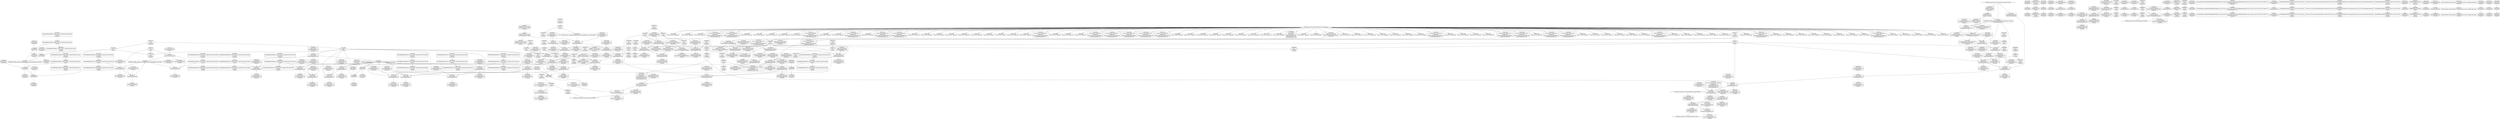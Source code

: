 digraph {
	CE0x3f06710 [shape=record,shape=Mrecord,label="{CE0x3f06710|get_current:tmp|*SummSink*}"]
	CE0x3e93660 [shape=record,shape=Mrecord,label="{CE0x3e93660|current_sid:tmp6|security/selinux/hooks.c,218|*SummSink*}"]
	CE0x3ea38e0 [shape=record,shape=Mrecord,label="{CE0x3ea38e0|current_sid:entry|*SummSource*}"]
	CE0x3eada50 [shape=record,shape=Mrecord,label="{CE0x3eada50|current_sid:tmp13|security/selinux/hooks.c,218}"]
	CE0x3eaef90 [shape=record,shape=Mrecord,label="{CE0x3eaef90|current_sid:cred|security/selinux/hooks.c,218|*SummSink*}"]
	CE0x3e9fdf0 [shape=record,shape=Mrecord,label="{CE0x3e9fdf0|80:_i32,_112:_i8*,_:_CRE_42,43_}"]
	CE0x3e9d790 [shape=record,shape=Mrecord,label="{CE0x3e9d790|selinux_shm_associate:call|security/selinux/hooks.c,5325}"]
	CE0x3e95590 [shape=record,shape=Mrecord,label="{CE0x3e95590|80:_i32,_112:_i8*,_:_CRE_46,47_}"]
	CE0x3ea1320 [shape=record,shape=Mrecord,label="{CE0x3ea1320|avc_has_perm:tclass|Function::avc_has_perm&Arg::tclass::|*SummSource*}"]
	CE0x3eb41e0 [shape=record,shape=Mrecord,label="{CE0x3eb41e0|current_sid:tmp24|security/selinux/hooks.c,220|*SummSource*}"]
	CE0x3e87850 [shape=record,shape=Mrecord,label="{CE0x3e87850|80:_i32,_112:_i8*,_:_CRE_31,32_}"]
	CE0x3e9c4f0 [shape=record,shape=Mrecord,label="{CE0x3e9c4f0|80:_i32,_112:_i8*,_:_CRE_61,62_}"]
	CE0x3e7f220 [shape=record,shape=Mrecord,label="{CE0x3e7f220|GLOBAL:current_sid|*Constant*}"]
	CE0x5dfca40 [shape=record,shape=Mrecord,label="{CE0x5dfca40|80:_i32,_112:_i8*,_:_CRE_5,6_}"]
	CE0x3e900e0 [shape=record,shape=Mrecord,label="{CE0x3e900e0|80:_i32,_112:_i8*,_:_CRE_160,168_|*MultipleSource*|Function::selinux_shm_associate&Arg::shp::|security/selinux/hooks.c,5327}"]
	CE0x5c0cc90 [shape=record,shape=Mrecord,label="{CE0x5c0cc90|80:_i32,_112:_i8*,_:_CRE_0,1_}"]
	CE0x3e96370 [shape=record,shape=Mrecord,label="{CE0x3e96370|i8_1|*Constant*}"]
	CE0x3ea39e0 [shape=record,shape=Mrecord,label="{CE0x3ea39e0|current_sid:entry|*SummSink*}"]
	CE0x3ed2850 [shape=record,shape=Mrecord,label="{CE0x3ed2850|i32_22|*Constant*|*SummSource*}"]
	CE0x3e87760 [shape=record,shape=Mrecord,label="{CE0x3e87760|80:_i32,_112:_i8*,_:_CRE_30,31_}"]
	CE0x3e8d090 [shape=record,shape=Mrecord,label="{CE0x3e8d090|selinux_shm_associate:tmp1|*SummSink*}"]
	CE0x3ea7670 [shape=record,shape=Mrecord,label="{CE0x3ea7670|selinux_shm_associate:type|security/selinux/hooks.c,5329|*SummSource*}"]
	CE0x3e8f220 [shape=record,shape=Mrecord,label="{CE0x3e8f220|80:_i32,_112:_i8*,_:_CRE_14,15_}"]
	CE0x3e83e50 [shape=record,shape=Mrecord,label="{CE0x3e83e50|current_sid:tmp10|security/selinux/hooks.c,218}"]
	CE0x3e88a50 [shape=record,shape=Mrecord,label="{CE0x3e88a50|80:_i32,_112:_i8*,_:_CRE_51,52_}"]
	CE0x3e8c070 [shape=record,shape=Mrecord,label="{CE0x3e8c070|80:_i32,_112:_i8*,_:_CRE_70,71_}"]
	CE0x3eca9d0 [shape=record,shape=Mrecord,label="{CE0x3eca9d0|current_sid:tobool1|security/selinux/hooks.c,218|*SummSource*}"]
	CE0x3e873a0 [shape=record,shape=Mrecord,label="{CE0x3e873a0|i64_1|*Constant*}"]
	CE0x3f09560 [shape=record,shape=Mrecord,label="{CE0x3f09560|GLOBAL:current_task|Global_var:current_task|*SummSink*}"]
	CE0x3e96fd0 [shape=record,shape=Mrecord,label="{CE0x3e96fd0|avc_has_perm:ssid|Function::avc_has_perm&Arg::ssid::|*SummSource*}"]
	CE0x3ea28b0 [shape=record,shape=Mrecord,label="{CE0x3ea28b0|80:_i32,_112:_i8*,_:_CRE_38,39_}"]
	CE0x3ea2ec0 [shape=record,shape=Mrecord,label="{CE0x3ea2ec0|80:_i32,_112:_i8*,_:_CRE_57,58_}"]
	CE0x3eadac0 [shape=record,shape=Mrecord,label="{CE0x3eadac0|current_sid:tmp13|security/selinux/hooks.c,218|*SummSource*}"]
	CE0x3ea6d30 [shape=record,shape=Mrecord,label="{CE0x3ea6d30|selinux_shm_associate:shp|Function::selinux_shm_associate&Arg::shp::|*SummSink*}"]
	CE0x3e8a3e0 [shape=record,shape=Mrecord,label="{CE0x3e8a3e0|80:_i32,_112:_i8*,_:_CRE_16,17_}"]
	CE0x3e7e2b0 [shape=record,shape=Mrecord,label="{CE0x3e7e2b0|current_sid:tmp4|security/selinux/hooks.c,218|*SummSource*}"]
	CE0x3ed1b30 [shape=record,shape=Mrecord,label="{CE0x3ed1b30|i64*_getelementptr_inbounds_(_11_x_i64_,_11_x_i64_*___llvm_gcov_ctr125,_i64_0,_i64_10)|*Constant*|*SummSource*}"]
	CE0x3eb40f0 [shape=record,shape=Mrecord,label="{CE0x3eb40f0|current_sid:tmp24|security/selinux/hooks.c,220}"]
	CE0x3ea9650 [shape=record,shape=Mrecord,label="{CE0x3ea9650|current_sid:tmp5|security/selinux/hooks.c,218}"]
	CE0x3eb46a0 [shape=record,shape=Mrecord,label="{CE0x3eb46a0|get_current:bb|*SummSink*}"]
	CE0x3eafe30 [shape=record,shape=Mrecord,label="{CE0x3eafe30|current_sid:if.then}"]
	CE0x3e910e0 [shape=record,shape=Mrecord,label="{CE0x3e910e0|i64_3|*Constant*|*SummSink*}"]
	CE0x3eaec60 [shape=record,shape=Mrecord,label="{CE0x3eaec60|i32_78|*Constant*|*SummSource*}"]
	CE0x3e7fc00 [shape=record,shape=Mrecord,label="{CE0x3e7fc00|selinux_shm_associate:entry}"]
	CE0x3e84030 [shape=record,shape=Mrecord,label="{CE0x3e84030|i64_5|*Constant*|*SummSink*}"]
	CE0x3e966c0 [shape=record,shape=Mrecord,label="{CE0x3e966c0|i8_1|*Constant*|*SummSink*}"]
	CE0x3e9dac0 [shape=record,shape=Mrecord,label="{CE0x3e9dac0|i64*_getelementptr_inbounds_(_2_x_i64_,_2_x_i64_*___llvm_gcov_ctr312,_i64_0,_i64_1)|*Constant*}"]
	CE0x3ed1150 [shape=record,shape=Mrecord,label="{CE0x3ed1150|current_sid:tmp18|security/selinux/hooks.c,218|*SummSource*}"]
	CE0x3ea2280 [shape=record,shape=Mrecord,label="{CE0x3ea2280|80:_i32,_112:_i8*,_:_CRE_92,96_|*MultipleSource*|Function::selinux_shm_associate&Arg::shp::|security/selinux/hooks.c,5327}"]
	CE0x3e88690 [shape=record,shape=Mrecord,label="{CE0x3e88690|current_sid:tmp11|security/selinux/hooks.c,218|*SummSink*}"]
	CE0x3ed1e40 [shape=record,shape=Mrecord,label="{CE0x3ed1e40|current_sid:tmp20|security/selinux/hooks.c,218|*SummSource*}"]
	CE0x3ea8170 [shape=record,shape=Mrecord,label="{CE0x3ea8170|avc_has_perm:tsid|Function::avc_has_perm&Arg::tsid::|*SummSource*}"]
	CE0x3e943c0 [shape=record,shape=Mrecord,label="{CE0x3e943c0|current_sid:tobool1|security/selinux/hooks.c,218}"]
	CE0x3e9a080 [shape=record,shape=Mrecord,label="{CE0x3e9a080|GLOBAL:__llvm_gcov_ctr125|Global_var:__llvm_gcov_ctr125|*SummSink*}"]
	CE0x3f09d60 [shape=record,shape=Mrecord,label="{CE0x3f09d60|get_current:tmp}"]
	CE0x3eadd40 [shape=record,shape=Mrecord,label="{CE0x3eadd40|current_sid:tmp14|security/selinux/hooks.c,218}"]
	CE0x3e9e640 [shape=record,shape=Mrecord,label="{CE0x3e9e640|_call_void_mcount()_#3}"]
	CE0x3e8c4e0 [shape=record,shape=Mrecord,label="{CE0x3e8c4e0|selinux_shm_associate:tmp1|*SummSource*}"]
	CE0x3e7f3f0 [shape=record,shape=Mrecord,label="{CE0x3e7f3f0|GLOBAL:current_sid|*Constant*|*SummSource*}"]
	CE0x3ea78f0 [shape=record,shape=Mrecord,label="{CE0x3ea78f0|selinux_shm_associate:call3|security/selinux/hooks.c,5332}"]
	CE0x3ea1ee0 [shape=record,shape=Mrecord,label="{CE0x3ea1ee0|80:_i32,_112:_i8*,_:_CRE_84,88_|*MultipleSource*|Function::selinux_shm_associate&Arg::shp::|security/selinux/hooks.c,5327}"]
	CE0x3eae390 [shape=record,shape=Mrecord,label="{CE0x3eae390|i1_true|*Constant*|*SummSource*}"]
	CE0x3e88920 [shape=record,shape=Mrecord,label="{CE0x3e88920|80:_i32,_112:_i8*,_:_CRE_50,51_}"]
	CE0x3f0a130 [shape=record,shape=Mrecord,label="{CE0x3f0a130|_call_void_mcount()_#3|*SummSink*}"]
	CE0x3e8c6b0 [shape=record,shape=Mrecord,label="{CE0x3e8c6b0|_call_void_mcount()_#3|*SummSink*}"]
	CE0x3ed5dd0 [shape=record,shape=Mrecord,label="{CE0x3ed5dd0|current_sid:tmp18|security/selinux/hooks.c,218}"]
	CE0x3e85190 [shape=record,shape=Mrecord,label="{CE0x3e85190|i32_64|*Constant*|*SummSource*}"]
	CE0x3e9aa00 [shape=record,shape=Mrecord,label="{CE0x3e9aa00|current_sid:tmp|*SummSink*}"]
	CE0x3e95e40 [shape=record,shape=Mrecord,label="{CE0x3e95e40|current_sid:tmp16|security/selinux/hooks.c,218}"]
	CE0x377a0a0 [shape=record,shape=Mrecord,label="{CE0x377a0a0|80:_i32,_112:_i8*,_:_CRE_9,10_}"]
	CE0x3e8a4d0 [shape=record,shape=Mrecord,label="{CE0x3e8a4d0|80:_i32,_112:_i8*,_:_CRE_17,18_}"]
	CE0x3e8d890 [shape=record,shape=Mrecord,label="{CE0x3e8d890|current_sid:land.lhs.true2}"]
	CE0x3e9ef90 [shape=record,shape=Mrecord,label="{CE0x3e9ef90|current_sid:tmp1|*SummSource*}"]
	CE0x3e78e60 [shape=record,shape=Mrecord,label="{CE0x3e78e60|selinux_shm_associate:key|security/selinux/hooks.c,5330}"]
	CE0x3e91250 [shape=record,shape=Mrecord,label="{CE0x3e91250|i64_2|*Constant*}"]
	CE0x3ead4a0 [shape=record,shape=Mrecord,label="{CE0x3ead4a0|GLOBAL:get_current|*Constant*}"]
	CE0x3ecc500 [shape=record,shape=Mrecord,label="{CE0x3ecc500|i64*_getelementptr_inbounds_(_11_x_i64_,_11_x_i64_*___llvm_gcov_ctr125,_i64_0,_i64_0)|*Constant*|*SummSink*}"]
	CE0x3ed25f0 [shape=record,shape=Mrecord,label="{CE0x3ed25f0|i32_22|*Constant*}"]
	CE0x3ed12d0 [shape=record,shape=Mrecord,label="{CE0x3ed12d0|current_sid:tmp18|security/selinux/hooks.c,218|*SummSink*}"]
	CE0x3e791a0 [shape=record,shape=Mrecord,label="{CE0x3e791a0|i32_3|*Constant*}"]
	CE0x3e940b0 [shape=record,shape=Mrecord,label="{CE0x3e940b0|0:_i8,_:_GCMR_current_sid.__warned_internal_global_i8_0,_section_.data.unlikely_,_align_1:_elem_0:default:}"]
	CE0x3e840d0 [shape=record,shape=Mrecord,label="{CE0x3e840d0|current_sid:tmp9|security/selinux/hooks.c,218}"]
	CE0x3ea9500 [shape=record,shape=Mrecord,label="{CE0x3ea9500|current_sid:tmp6|security/selinux/hooks.c,218}"]
	CE0x3e960c0 [shape=record,shape=Mrecord,label="{CE0x3e960c0|current_sid:tmp16|security/selinux/hooks.c,218|*SummSource*}"]
	CE0x3f09290 [shape=record,shape=Mrecord,label="{CE0x3f09290|get_current:tmp4|./arch/x86/include/asm/current.h,14|*SummSink*}"]
	CE0x5441960 [shape=record,shape=Mrecord,label="{CE0x5441960|80:_i32,_112:_i8*,_:_CRE_32,33_}"]
	CE0x3ee45b0 [shape=record,shape=Mrecord,label="{CE0x3ee45b0|get_current:tmp2|*SummSource*}"]
	CE0x5c0cc20 [shape=record,shape=Mrecord,label="{CE0x5c0cc20|80:_i32,_112:_i8*,_:_CRE_1,2_}"]
	CE0x3ea2110 [shape=record,shape=Mrecord,label="{CE0x3ea2110|80:_i32,_112:_i8*,_:_CRE_88,92_|*MultipleSource*|Function::selinux_shm_associate&Arg::shp::|security/selinux/hooks.c,5327}"]
	CE0x3ea1d90 [shape=record,shape=Mrecord,label="{CE0x3ea1d90|80:_i32,_112:_i8*,_:_CRE_80,84_|*MultipleSource*|Function::selinux_shm_associate&Arg::shp::|security/selinux/hooks.c,5327}"]
	CE0x3ed1be0 [shape=record,shape=Mrecord,label="{CE0x3ed1be0|i64*_getelementptr_inbounds_(_11_x_i64_,_11_x_i64_*___llvm_gcov_ctr125,_i64_0,_i64_10)|*Constant*|*SummSink*}"]
	CE0x3e8d100 [shape=record,shape=Mrecord,label="{CE0x3e8d100|i32_1|*Constant*}"]
	"CONST[source:0(mediator),value:0(static)][purpose:{operation}]"
	CE0x3e89880 [shape=record,shape=Mrecord,label="{CE0x3e89880|selinux_shm_associate:call|security/selinux/hooks.c,5325|*SummSource*}"]
	CE0x3eca5d0 [shape=record,shape=Mrecord,label="{CE0x3eca5d0|current_sid:call4|security/selinux/hooks.c,218}"]
	CE0x3e9b970 [shape=record,shape=Mrecord,label="{CE0x3e9b970|i32_218|*Constant*}"]
	CE0x3e89290 [shape=record,shape=Mrecord,label="{CE0x3e89290|current_sid:call|security/selinux/hooks.c,218|*SummSource*}"]
	CE0x3ed5340 [shape=record,shape=Mrecord,label="{CE0x3ed5340|i64*_getelementptr_inbounds_(_11_x_i64_,_11_x_i64_*___llvm_gcov_ctr125,_i64_0,_i64_9)|*Constant*}"]
	CE0x3e84ef0 [shape=record,shape=Mrecord,label="{CE0x3e84ef0|avc_has_perm:tclass|Function::avc_has_perm&Arg::tclass::|*SummSink*}"]
	CE0x3e79400 [shape=record,shape=Mrecord,label="{CE0x3e79400|i32_3|*Constant*|*SummSink*}"]
	CE0x3ea3a50 [shape=record,shape=Mrecord,label="{CE0x3ea3a50|_ret_i32_%tmp24,_!dbg_!27742|security/selinux/hooks.c,220}"]
	CE0x3ea0480 [shape=record,shape=Mrecord,label="{CE0x3ea0480|80:_i32,_112:_i8*,_:_CRE_21,22_}"]
	CE0x3ea0570 [shape=record,shape=Mrecord,label="{CE0x3ea0570|80:_i32,_112:_i8*,_:_CRE_22,23_}"]
	CE0x3eccc00 [shape=record,shape=Mrecord,label="{CE0x3eccc00|_ret_%struct.task_struct*_%tmp4,_!dbg_!27714|./arch/x86/include/asm/current.h,14|*SummSource*}"]
	CE0x3e85820 [shape=record,shape=Mrecord,label="{CE0x3e85820|avc_has_perm:auditdata|Function::avc_has_perm&Arg::auditdata::}"]
	CE0x3e88180 [shape=record,shape=Mrecord,label="{CE0x3e88180|current_sid:tmp10|security/selinux/hooks.c,218|*SummSink*}"]
	CE0x3eb21d0 [shape=record,shape=Mrecord,label="{CE0x3eb21d0|current_sid:tmp22|security/selinux/hooks.c,218|*SummSink*}"]
	CE0x3e9ea10 [shape=record,shape=Mrecord,label="{CE0x3e9ea10|current_sid:tmp3}"]
	CE0x3ed46a0 [shape=record,shape=Mrecord,label="{CE0x3ed46a0|current_sid:if.end}"]
	CE0x3e83ce0 [shape=record,shape=Mrecord,label="{CE0x3e83ce0|i64_4|*Constant*|*SummSink*}"]
	CE0x3eae1c0 [shape=record,shape=Mrecord,label="{CE0x3eae1c0|i1_true|*Constant*}"]
	CE0x3e8e840 [shape=record,shape=Mrecord,label="{CE0x3e8e840|80:_i32,_112:_i8*,_:_CRE_76,80_|*MultipleSource*|Function::selinux_shm_associate&Arg::shp::|security/selinux/hooks.c,5327}"]
	CE0x3e9c8c0 [shape=record,shape=Mrecord,label="{CE0x3e9c8c0|i64*_getelementptr_inbounds_(_2_x_i64_,_2_x_i64_*___llvm_gcov_ctr312,_i64_0,_i64_0)|*Constant*}"]
	CE0x3eadb30 [shape=record,shape=Mrecord,label="{CE0x3eadb30|current_sid:tmp13|security/selinux/hooks.c,218|*SummSink*}"]
	CE0x3e96b70 [shape=record,shape=Mrecord,label="{CE0x3e96b70|_call_void_lockdep_rcu_suspicious(i8*_getelementptr_inbounds_(_25_x_i8_,_25_x_i8_*_.str3,_i32_0,_i32_0),_i32_218,_i8*_getelementptr_inbounds_(_45_x_i8_,_45_x_i8_*_.str12,_i32_0,_i32_0))_#10,_!dbg_!27727|security/selinux/hooks.c,218|*SummSource*}"]
	CE0x3ea0900 [shape=record,shape=Mrecord,label="{CE0x3ea0900|selinux_shm_associate:tmp5|security/selinux/hooks.c,5327}"]
	CE0x3e97b50 [shape=record,shape=Mrecord,label="{CE0x3e97b50|selinux_shm_associate:sid2|security/selinux/hooks.c,5332}"]
	CE0x3e90e00 [shape=record,shape=Mrecord,label="{CE0x3e90e00|i32_10|*Constant*|*SummSource*}"]
	CE0x3e7f290 [shape=record,shape=Mrecord,label="{CE0x3e7f290|selinux_shm_associate:call|security/selinux/hooks.c,5325|*SummSink*}"]
	CE0x3e84950 [shape=record,shape=Mrecord,label="{CE0x3e84950|selinux_shm_associate:tmp4|security/selinux/hooks.c,5327|*SummSink*}"]
	CE0x3e98f00 [shape=record,shape=Mrecord,label="{CE0x3e98f00|current_sid:tmp3|*SummSink*}"]
	CE0x3e978b0 [shape=record,shape=Mrecord,label="{CE0x3e978b0|selinux_shm_associate:ipc_id|security/selinux/hooks.c,5330|*SummSink*}"]
	CE0x3ea4c80 [shape=record,shape=Mrecord,label="{CE0x3ea4c80|i8_4|*Constant*}"]
	CE0x3ea60a0 [shape=record,shape=Mrecord,label="{CE0x3ea60a0|_ret_i32_%tmp24,_!dbg_!27742|security/selinux/hooks.c,220|*SummSource*}"]
	CE0x3ecc3c0 [shape=record,shape=Mrecord,label="{CE0x3ecc3c0|i64*_getelementptr_inbounds_(_11_x_i64_,_11_x_i64_*___llvm_gcov_ctr125,_i64_0,_i64_0)|*Constant*|*SummSource*}"]
	CE0x3e8e730 [shape=record,shape=Mrecord,label="{CE0x3e8e730|get_current:tmp1|*SummSink*}"]
	CE0x3e8eaa0 [shape=record,shape=Mrecord,label="{CE0x3e8eaa0|80:_i32,_112:_i8*,_:_CRE_44,45_}"]
	CE0x3e904a0 [shape=record,shape=Mrecord,label="{CE0x3e904a0|80:_i32,_112:_i8*,_:_CRE_172,176_|*MultipleSource*|Function::selinux_shm_associate&Arg::shp::|security/selinux/hooks.c,5327}"]
	CE0x3f0a030 [shape=record,shape=Mrecord,label="{CE0x3f0a030|_call_void_mcount()_#3|*SummSource*}"]
	CE0x3e931a0 [shape=record,shape=Mrecord,label="{CE0x3e931a0|80:_i32,_112:_i8*,_:_CRE_100,102_|*MultipleSource*|Function::selinux_shm_associate&Arg::shp::|security/selinux/hooks.c,5327}"]
	CE0x3e98c70 [shape=record,shape=Mrecord,label="{CE0x3e98c70|selinux_shm_associate:tmp7|security/selinux/hooks.c,5332|*SummSink*}"]
	CE0x3e987d0 [shape=record,shape=Mrecord,label="{CE0x3e987d0|selinux_shm_associate:call3|security/selinux/hooks.c,5332|*SummSource*}"]
	CE0x3e93c20 [shape=record,shape=Mrecord,label="{CE0x3e93c20|GLOBAL:current_sid.__warned|Global_var:current_sid.__warned}"]
	CE0x3ea6640 [shape=record,shape=Mrecord,label="{CE0x3ea6640|i64_3|*Constant*}"]
	CE0x3ead8c0 [shape=record,shape=Mrecord,label="{CE0x3ead8c0|GLOBAL:get_current|*Constant*|*SummSink*}"]
	CE0x3ea6880 [shape=record,shape=Mrecord,label="{CE0x3ea6880|selinux_shm_associate:tmp|*SummSink*}"]
	CE0x3e8c7c0 [shape=record,shape=Mrecord,label="{CE0x3e8c7c0|current_sid:call|security/selinux/hooks.c,218}"]
	CE0x3e787f0 [shape=record,shape=Mrecord,label="{CE0x3e787f0|selinux_shm_associate:shm_perm1|security/selinux/hooks.c,5330}"]
	CE0x3ec7fa0 [shape=record,shape=Mrecord,label="{CE0x3ec7fa0|current_sid:tmp7|security/selinux/hooks.c,218|*SummSource*}"]
	CE0x3e9a1c0 [shape=record,shape=Mrecord,label="{CE0x3e9a1c0|i64_0|*Constant*|*SummSource*}"]
	CE0x3e8f000 [shape=record,shape=Mrecord,label="{CE0x3e8f000|i64*_getelementptr_inbounds_(_2_x_i64_,_2_x_i64_*___llvm_gcov_ctr98,_i64_0,_i64_1)|*Constant*}"]
	CE0x3e8c640 [shape=record,shape=Mrecord,label="{CE0x3e8c640|_call_void_mcount()_#3|*SummSource*}"]
	CE0x3ea2780 [shape=record,shape=Mrecord,label="{CE0x3ea2780|80:_i32,_112:_i8*,_:_CRE_37,38_}"]
	CE0x3ecb3d0 [shape=record,shape=Mrecord,label="{CE0x3ecb3d0|i64*_getelementptr_inbounds_(_11_x_i64_,_11_x_i64_*___llvm_gcov_ctr125,_i64_0,_i64_6)|*Constant*}"]
	CE0x3ea4ee0 [shape=record,shape=Mrecord,label="{CE0x3ea4ee0|80:_i32,_112:_i8*,_:_CRE_24,25_}"]
	CE0x3f09480 [shape=record,shape=Mrecord,label="{CE0x3f09480|GLOBAL:current_task|Global_var:current_task|*SummSource*}"]
	CE0x3e96540 [shape=record,shape=Mrecord,label="{CE0x3e96540|i8_1|*Constant*|*SummSource*}"]
	CE0x3ea3870 [shape=record,shape=Mrecord,label="{CE0x3ea3870|current_sid:entry}"]
	CE0x5dfc9a0 [shape=record,shape=Mrecord,label="{CE0x5dfc9a0|80:_i32,_112:_i8*,_:_CRE_4,5_}"]
	CE0x3ea2c60 [shape=record,shape=Mrecord,label="{CE0x3ea2c60|80:_i32,_112:_i8*,_:_CRE_55,56_}"]
	CE0x3ecdad0 [shape=record,shape=Mrecord,label="{CE0x3ecdad0|current_sid:land.lhs.true|*SummSink*}"]
	CE0x3ecab50 [shape=record,shape=Mrecord,label="{CE0x3ecab50|current_sid:tobool1|security/selinux/hooks.c,218|*SummSink*}"]
	CE0x3e949a0 [shape=record,shape=Mrecord,label="{CE0x3e949a0|80:_i32,_112:_i8*,_:_CRE_66,67_}"]
	CE0x3e9b520 [shape=record,shape=Mrecord,label="{CE0x3e9b520|i8*_getelementptr_inbounds_(_25_x_i8_,_25_x_i8_*_.str3,_i32_0,_i32_0)|*Constant*|*SummSource*}"]
	CE0x3e8f530 [shape=record,shape=Mrecord,label="{CE0x3e8f530|selinux_shm_associate:tmp}"]
	CE0x3e9e150 [shape=record,shape=Mrecord,label="{CE0x3e9e150|selinux_shm_associate:tmp2|*SummSource*}"]
	CE0x3e84c30 [shape=record,shape=Mrecord,label="{CE0x3e84c30|i32_(i32,_i32,_i16,_i32,_%struct.common_audit_data*)*_bitcast_(i32_(i32,_i32,_i16,_i32,_%struct.common_audit_data.495*)*_avc_has_perm_to_i32_(i32,_i32,_i16,_i32,_%struct.common_audit_data*)*)|*Constant*|*SummSource*}"]
	CE0x3e9ed80 [shape=record,shape=Mrecord,label="{CE0x3e9ed80|selinux_shm_associate:shm_perm|security/selinux/hooks.c,5327|*SummSource*}"]
	CE0x5441a50 [shape=record,shape=Mrecord,label="{CE0x5441a50|80:_i32,_112:_i8*,_:_CRE_33,34_}"]
	CE0x3e88000 [shape=record,shape=Mrecord,label="{CE0x3e88000|current_sid:tmp10|security/selinux/hooks.c,218|*SummSource*}"]
	CE0x3e8b0c0 [shape=record,shape=Mrecord,label="{CE0x3e8b0c0|i32_0|*Constant*|*SummSink*}"]
	CE0x3e7e380 [shape=record,shape=Mrecord,label="{CE0x3e7e380|current_sid:tmp4|security/selinux/hooks.c,218|*SummSink*}"]
	CE0x3ead740 [shape=record,shape=Mrecord,label="{CE0x3ead740|GLOBAL:get_current|*Constant*|*SummSource*}"]
	CE0x553b8f0 [shape=record,shape=Mrecord,label="{CE0x553b8f0|80:_i32,_112:_i8*,_:_CRE_6,7_}"]
	CE0x3e79210 [shape=record,shape=Mrecord,label="{CE0x3e79210|i32_3|*Constant*|*SummSource*}"]
	CE0x3eae510 [shape=record,shape=Mrecord,label="{CE0x3eae510|i1_true|*Constant*|*SummSink*}"]
	CE0x3ecec90 [shape=record,shape=Mrecord,label="{CE0x3ecec90|current_sid:tmp15|security/selinux/hooks.c,218}"]
	CE0x3e9df40 [shape=record,shape=Mrecord,label="{CE0x3e9df40|_call_void_mcount()_#3|*SummSink*}"]
	CE0x3ea7e40 [shape=record,shape=Mrecord,label="{CE0x3ea7e40|avc_has_perm:ssid|Function::avc_has_perm&Arg::ssid::}"]
	CE0x3e8f490 [shape=record,shape=Mrecord,label="{CE0x3e8f490|get_current:tmp1}"]
	CE0x3ecb910 [shape=record,shape=Mrecord,label="{CE0x3ecb910|i64*_getelementptr_inbounds_(_11_x_i64_,_11_x_i64_*___llvm_gcov_ctr125,_i64_0,_i64_6)|*Constant*|*SummSink*}"]
	CE0x3e82830 [shape=record,shape=Mrecord,label="{CE0x3e82830|current_sid:if.then|*SummSource*}"]
	CE0x553b9f0 [shape=record,shape=Mrecord,label="{CE0x553b9f0|80:_i32,_112:_i8*,_:_CRE_3,4_}"]
	CE0x5441c30 [shape=record,shape=Mrecord,label="{CE0x5441c30|80:_i32,_112:_i8*,_:_CRE_35,36_}"]
	CE0x3e8d9e0 [shape=record,shape=Mrecord,label="{CE0x3e8d9e0|current_sid:land.lhs.true2|*SummSource*}"]
	CE0x3ed50a0 [shape=record,shape=Mrecord,label="{CE0x3ed50a0|i8*_getelementptr_inbounds_(_45_x_i8_,_45_x_i8_*_.str12,_i32_0,_i32_0)|*Constant*|*SummSink*}"]
	CE0x3e9b2d0 [shape=record,shape=Mrecord,label="{CE0x3e9b2d0|i8*_getelementptr_inbounds_(_25_x_i8_,_25_x_i8_*_.str3,_i32_0,_i32_0)|*Constant*}"]
	CE0x3ea6eb0 [shape=record,shape=Mrecord,label="{CE0x3ea6eb0|selinux_shm_associate:shp|Function::selinux_shm_associate&Arg::shp::|*SummSource*}"]
	CE0x3e84870 [shape=record,shape=Mrecord,label="{CE0x3e84870|selinux_shm_associate:tmp4|security/selinux/hooks.c,5327|*SummSource*}"]
	CE0x3e93520 [shape=record,shape=Mrecord,label="{CE0x3e93520|80:_i32,_112:_i8*,_:_CRE_112,120_|*MultipleSource*|Function::selinux_shm_associate&Arg::shp::|security/selinux/hooks.c,5327}"]
	CE0x3eb20a0 [shape=record,shape=Mrecord,label="{CE0x3eb20a0|current_sid:tmp23|security/selinux/hooks.c,218}"]
	CE0x3e9e5a0 [shape=record,shape=Mrecord,label="{CE0x3e9e5a0|selinux_shm_associate:tmp3|*SummSink*}"]
	"CONST[source:0(mediator),value:2(dynamic)][purpose:{subject}][SrcIdx:2]"
	CE0x3e85f00 [shape=record,shape=Mrecord,label="{CE0x3e85f00|current_sid:do.end}"]
	CE0x3e8f790 [shape=record,shape=Mrecord,label="{CE0x3e8f790|i64*_getelementptr_inbounds_(_2_x_i64_,_2_x_i64_*___llvm_gcov_ctr312,_i64_0,_i64_0)|*Constant*|*SummSink*}"]
	CE0x3ed1750 [shape=record,shape=Mrecord,label="{CE0x3ed1750|i64*_getelementptr_inbounds_(_11_x_i64_,_11_x_i64_*___llvm_gcov_ctr125,_i64_0,_i64_10)|*Constant*}"]
	CE0x3e82450 [shape=record,shape=Mrecord,label="{CE0x3e82450|_ret_i32_%call3,_!dbg_!27729|security/selinux/hooks.c,5332|*SummSink*}"]
	CE0x3e9e720 [shape=record,shape=Mrecord,label="{CE0x3e9e720|current_sid:tmp2}"]
	CE0x3eaedf0 [shape=record,shape=Mrecord,label="{CE0x3eaedf0|COLLAPSED:_GCMRE_current_task_external_global_%struct.task_struct*:_elem_0::|security/selinux/hooks.c,218}"]
	CE0x3e9e790 [shape=record,shape=Mrecord,label="{CE0x3e9e790|current_sid:tmp2|*SummSource*}"]
	CE0x3e78560 [shape=record,shape=Mrecord,label="{CE0x3e78560|i8_4|*Constant*|*SummSource*}"]
	CE0x3e9c750 [shape=record,shape=Mrecord,label="{CE0x3e9c750|80:_i32,_112:_i8*,_:_CRE_63,64_}"]
	CE0x3e841d0 [shape=record,shape=Mrecord,label="{CE0x3e841d0|current_sid:tmp9|security/selinux/hooks.c,218|*SummSource*}"]
	CE0x3e90c20 [shape=record,shape=Mrecord,label="{CE0x3e90c20|80:_i32,_112:_i8*,_:_CRE_200,208_|*MultipleSource*|Function::selinux_shm_associate&Arg::shp::|security/selinux/hooks.c,5327}"]
	CE0x3ec6ad0 [shape=record,shape=Mrecord,label="{CE0x3ec6ad0|GLOBAL:current_sid.__warned|Global_var:current_sid.__warned|*SummSink*}"]
	CE0x3e81e70 [shape=record,shape=Mrecord,label="{CE0x3e81e70|selinux_shm_associate:tmp1}"]
	CE0x3e8f5a0 [shape=record,shape=Mrecord,label="{CE0x3e8f5a0|selinux_shm_associate:tmp|*SummSource*}"]
	CE0x3e786f0 [shape=record,shape=Mrecord,label="{CE0x3e786f0|i8_4|*Constant*|*SummSink*}"]
	CE0x3e83f60 [shape=record,shape=Mrecord,label="{CE0x3e83f60|i64_5|*Constant*|*SummSource*}"]
	CE0x3e8b2f0 [shape=record,shape=Mrecord,label="{CE0x3e8b2f0|selinux_shm_associate:shm_perm|security/selinux/hooks.c,5327}"]
	CE0x3eb1980 [shape=record,shape=Mrecord,label="{CE0x3eb1980|current_sid:if.end|*SummSink*}"]
	CE0x3e85b60 [shape=record,shape=Mrecord,label="{CE0x3e85b60|_ret_i32_%retval.0,_!dbg_!27728|security/selinux/avc.c,775|*SummSource*}"]
	CE0x3e90fa0 [shape=record,shape=Mrecord,label="{CE0x3e90fa0|selinux_shm_associate:security|security/selinux/hooks.c,5327|*SummSink*}"]
	CE0x3ea4fd0 [shape=record,shape=Mrecord,label="{CE0x3ea4fd0|80:_i32,_112:_i8*,_:_CRE_25,26_}"]
	CE0x3e98660 [shape=record,shape=Mrecord,label="{CE0x3e98660|selinux_shm_associate:tmp7|security/selinux/hooks.c,5332}"]
	CE0x3e93ef0 [shape=record,shape=Mrecord,label="{CE0x3e93ef0|80:_i32,_112:_i8*,_:_CRE_11,12_}"]
	CE0x3ea50c0 [shape=record,shape=Mrecord,label="{CE0x3ea50c0|80:_i32,_112:_i8*,_:_CRE_26,27_}"]
	CE0x3e93380 [shape=record,shape=Mrecord,label="{CE0x3e93380|80:_i32,_112:_i8*,_:_CRE_104,112_|*MultipleSource*|Function::selinux_shm_associate&Arg::shp::|security/selinux/hooks.c,5327}"]
	CE0x3e91330 [shape=record,shape=Mrecord,label="{CE0x3e91330|i64_2|*Constant*|*SummSink*}"]
	CE0x3e902c0 [shape=record,shape=Mrecord,label="{CE0x3e902c0|80:_i32,_112:_i8*,_:_CRE_168,172_|*MultipleSource*|Function::selinux_shm_associate&Arg::shp::|security/selinux/hooks.c,5327}"]
	CE0x3e92460 [shape=record,shape=Mrecord,label="{CE0x3e92460|current_sid:sid|security/selinux/hooks.c,220|*SummSink*}"]
	CE0x3ec7570 [shape=record,shape=Mrecord,label="{CE0x3ec7570|i32_0|*Constant*}"]
	CE0x3e98ff0 [shape=record,shape=Mrecord,label="{CE0x3e98ff0|_call_void_mcount()_#3}"]
	CE0x3e944c0 [shape=record,shape=Mrecord,label="{CE0x3e944c0|current_sid:tmp8|security/selinux/hooks.c,218|*SummSink*}"]
	CE0x3e98550 [shape=record,shape=Mrecord,label="{CE0x3e98550|4:_i32,_:_CRE_4,8_|*MultipleSource*|security/selinux/hooks.c,5327|security/selinux/hooks.c,5327|security/selinux/hooks.c,5332}"]
	CE0x3ea1080 [shape=record,shape=Mrecord,label="{CE0x3ea1080|i16_28|*Constant*|*SummSource*}"]
	CE0x3ea11b0 [shape=record,shape=Mrecord,label="{CE0x3ea11b0|i16_28|*Constant*|*SummSink*}"]
	CE0x3ec5510 [shape=record,shape=Mrecord,label="{CE0x3ec5510|i64*_getelementptr_inbounds_(_11_x_i64_,_11_x_i64_*___llvm_gcov_ctr125,_i64_0,_i64_1)|*Constant*|*SummSource*}"]
	CE0x3e84e50 [shape=record,shape=Mrecord,label="{CE0x3e84e50|i32_64|*Constant*}"]
	CE0x3e83bb0 [shape=record,shape=Mrecord,label="{CE0x3e83bb0|i64_4|*Constant*|*SummSource*}"]
	CE0x3e9b6b0 [shape=record,shape=Mrecord,label="{CE0x3e9b6b0|GLOBAL:lockdep_rcu_suspicious|*Constant*}"]
	CE0x3ea7eb0 [shape=record,shape=Mrecord,label="{CE0x3ea7eb0|avc_has_perm:ssid|Function::avc_has_perm&Arg::ssid::|*SummSink*}"]
	CE0x3e87410 [shape=record,shape=Mrecord,label="{CE0x3e87410|i64_1|*Constant*|*SummSource*}"]
	CE0x3e9a660 [shape=record,shape=Mrecord,label="{CE0x3e9a660|current_sid:tmp}"]
	CE0x3e92160 [shape=record,shape=Mrecord,label="{CE0x3e92160|80:_i32,_112:_i8*,_:_CRE_152,160_|*MultipleSource*|Function::selinux_shm_associate&Arg::shp::|security/selinux/hooks.c,5327}"]
	CE0x3ed1880 [shape=record,shape=Mrecord,label="{CE0x3ed1880|current_sid:tmp19|security/selinux/hooks.c,218|*SummSource*}"]
	CE0x3f061a0 [shape=record,shape=Mrecord,label="{CE0x3f061a0|COLLAPSED:_GCMRE___llvm_gcov_ctr98_internal_global_2_x_i64_zeroinitializer:_elem_0:default:}"]
	CE0x3ecdbc0 [shape=record,shape=Mrecord,label="{CE0x3ecdbc0|current_sid:do.body}"]
	CE0x3e887c0 [shape=record,shape=Mrecord,label="{CE0x3e887c0|current_sid:tmp12|security/selinux/hooks.c,218}"]
	CE0x3ecc270 [shape=record,shape=Mrecord,label="{CE0x3ecc270|i64*_getelementptr_inbounds_(_11_x_i64_,_11_x_i64_*___llvm_gcov_ctr125,_i64_0,_i64_0)|*Constant*}"]
	"CONST[source:2(external),value:2(dynamic)][purpose:{subject}][SrcIdx:1]"
	CE0x3eb2730 [shape=record,shape=Mrecord,label="{CE0x3eb2730|i32_1|*Constant*}"]
	CE0x3e96b00 [shape=record,shape=Mrecord,label="{CE0x3e96b00|_call_void_lockdep_rcu_suspicious(i8*_getelementptr_inbounds_(_25_x_i8_,_25_x_i8_*_.str3,_i32_0,_i32_0),_i32_218,_i8*_getelementptr_inbounds_(_45_x_i8_,_45_x_i8_*_.str12,_i32_0,_i32_0))_#10,_!dbg_!27727|security/selinux/hooks.c,218}"]
	CE0x3ea0bd0 [shape=record,shape=Mrecord,label="{CE0x3ea0bd0|selinux_shm_associate:shm_perm1|security/selinux/hooks.c,5330|*SummSink*}"]
	CE0x3ed24c0 [shape=record,shape=Mrecord,label="{CE0x3ed24c0|current_sid:tmp21|security/selinux/hooks.c,218|*SummSource*}"]
	CE0x3eced00 [shape=record,shape=Mrecord,label="{CE0x3eced00|current_sid:tmp15|security/selinux/hooks.c,218|*SummSource*}"]
	CE0x3e90a40 [shape=record,shape=Mrecord,label="{CE0x3e90a40|80:_i32,_112:_i8*,_:_CRE_192,200_|*MultipleSource*|Function::selinux_shm_associate&Arg::shp::|security/selinux/hooks.c,5327}"]
	CE0x3ea93f0 [shape=record,shape=Mrecord,label="{CE0x3ea93f0|i64_0|*Constant*|*SummSink*}"]
	CE0x3ec5670 [shape=record,shape=Mrecord,label="{CE0x3ec5670|i64*_getelementptr_inbounds_(_11_x_i64_,_11_x_i64_*___llvm_gcov_ctr125,_i64_0,_i64_1)|*Constant*|*SummSink*}"]
	CE0x3e9e070 [shape=record,shape=Mrecord,label="{CE0x3e9e070|selinux_shm_associate:tmp2}"]
	CE0x3e92fc0 [shape=record,shape=Mrecord,label="{CE0x3e92fc0|80:_i32,_112:_i8*,_:_CRE_96,100_|*MultipleSource*|Function::selinux_shm_associate&Arg::shp::|security/selinux/hooks.c,5327}"]
	CE0x3e8bef0 [shape=record,shape=Mrecord,label="{CE0x3e8bef0|80:_i32,_112:_i8*,_:_CRE_69,70_}"]
	CE0x3e860b0 [shape=record,shape=Mrecord,label="{CE0x3e860b0|_ret_i32_%call3,_!dbg_!27729|security/selinux/hooks.c,5332}"]
	CE0x5441b40 [shape=record,shape=Mrecord,label="{CE0x5441b40|80:_i32,_112:_i8*,_:_CRE_34,35_}"]
	CE0x3eb1d80 [shape=record,shape=Mrecord,label="{CE0x3eb1d80|current_sid:tmp22|security/selinux/hooks.c,218}"]
	CE0x3e90f30 [shape=record,shape=Mrecord,label="{CE0x3e90f30|i32_10|*Constant*|*SummSink*}"]
	CE0x3e8f420 [shape=record,shape=Mrecord,label="{CE0x3e8f420|i64_1|*Constant*}"]
	CE0x3e85270 [shape=record,shape=Mrecord,label="{CE0x3e85270|i32_64|*Constant*|*SummSink*}"]
	CE0x3e859e0 [shape=record,shape=Mrecord,label="{CE0x3e859e0|avc_has_perm:auditdata|Function::avc_has_perm&Arg::auditdata::|*SummSink*}"]
	CE0x3eb25a0 [shape=record,shape=Mrecord,label="{CE0x3eb25a0|current_sid:tmp23|security/selinux/hooks.c,218|*SummSink*}"]
	CE0x3e88b80 [shape=record,shape=Mrecord,label="{CE0x3e88b80|80:_i32,_112:_i8*,_:_CRE_52,53_}"]
	CE0x3e7f570 [shape=record,shape=Mrecord,label="{CE0x3e7f570|selinux_shm_associate:bb|*SummSource*}"]
	CE0x3edfdd0 [shape=record,shape=Mrecord,label="{CE0x3edfdd0|_call_void_mcount()_#3}"]
	CE0x3ed2c50 [shape=record,shape=Mrecord,label="{CE0x3ed2c50|COLLAPSED:_CMRE:_elem_0::|security/selinux/hooks.c,218}"]
	CE0x3e8a2a0 [shape=record,shape=Mrecord,label="{CE0x3e8a2a0|80:_i32,_112:_i8*,_:_CRE_15,16_}"]
	CE0x3e85d20 [shape=record,shape=Mrecord,label="{CE0x3e85d20|_ret_i32_%retval.0,_!dbg_!27728|security/selinux/avc.c,775|*SummSink*}"]
	CE0x3e8da50 [shape=record,shape=Mrecord,label="{CE0x3e8da50|current_sid:land.lhs.true2|*SummSink*}"]
	CE0x3ee4620 [shape=record,shape=Mrecord,label="{CE0x3ee4620|get_current:tmp2|*SummSink*}"]
	CE0x3e8db00 [shape=record,shape=Mrecord,label="{CE0x3e8db00|selinux_shm_associate:ad|security/selinux/hooks.c, 5324|*SummSource*}"]
	CE0x3ea7bd0 [shape=record,shape=Mrecord,label="{CE0x3ea7bd0|%struct.task_struct*_(%struct.task_struct**)*_asm_movq_%gs:$_1:P_,$0_,_r,im,_dirflag_,_fpsr_,_flags_|*SummSource*}"]
	CE0x3e9e800 [shape=record,shape=Mrecord,label="{CE0x3e9e800|current_sid:tmp2|*SummSink*}"]
	CE0x3e9c240 [shape=record,shape=Mrecord,label="{CE0x3e9c240|80:_i32,_112:_i8*,_:_CRE_59,60_}"]
	CE0x3e9ff20 [shape=record,shape=Mrecord,label="{CE0x3e9ff20|80:_i32,_112:_i8*,_:_CRE_40,41_}"]
	CE0x3e94770 [shape=record,shape=Mrecord,label="{CE0x3e94770|80:_i32,_112:_i8*,_:_CRE_64,65_}"]
	CE0x3e81510 [shape=record,shape=Mrecord,label="{CE0x3e81510|current_sid:tmp1|*SummSink*}"]
	CE0x3ece220 [shape=record,shape=Mrecord,label="{CE0x3ece220|i64*_getelementptr_inbounds_(_11_x_i64_,_11_x_i64_*___llvm_gcov_ctr125,_i64_0,_i64_8)|*Constant*}"]
	CE0x3ea07d0 [shape=record,shape=Mrecord,label="{CE0x3ea07d0|selinux_shm_associate:security|security/selinux/hooks.c,5327}"]
	CE0x3ed1c50 [shape=record,shape=Mrecord,label="{CE0x3ed1c50|current_sid:tmp19|security/selinux/hooks.c,218|*SummSink*}"]
	CE0x377a140 [shape=record,shape=Mrecord,label="{CE0x377a140|80:_i32,_112:_i8*,_:_CRE_10,11_}"]
	CE0x3ed5510 [shape=record,shape=Mrecord,label="{CE0x3ed5510|i64*_getelementptr_inbounds_(_11_x_i64_,_11_x_i64_*___llvm_gcov_ctr125,_i64_0,_i64_9)|*Constant*|*SummSource*}"]
	CE0x3eb4520 [shape=record,shape=Mrecord,label="{CE0x3eb4520|get_current:bb|*SummSource*}"]
	CE0x3e972d0 [shape=record,shape=Mrecord,label="{CE0x3e972d0|selinux_shm_associate:u|security/selinux/hooks.c,5330|*SummSource*}"]
	CE0x3e95840 [shape=record,shape=Mrecord,label="{CE0x3e95840|80:_i32,_112:_i8*,_:_CRE_48,49_}"]
	CE0x3e97840 [shape=record,shape=Mrecord,label="{CE0x3e97840|selinux_shm_associate:ipc_id|security/selinux/hooks.c,5330|*SummSource*}"]
	CE0x3e862b0 [shape=record,shape=Mrecord,label="{CE0x3e862b0|_ret_i32_%call3,_!dbg_!27729|security/selinux/hooks.c,5332|*SummSource*}"]
	"CONST[source:1(input),value:2(dynamic)][purpose:{object}][SrcIdx:0]"
	CE0x3e9a740 [shape=record,shape=Mrecord,label="{CE0x3e9a740|current_sid:tmp|*SummSource*}"]
	CE0x3ead370 [shape=record,shape=Mrecord,label="{CE0x3ead370|current_sid:call4|security/selinux/hooks.c,218|*SummSink*}"]
	CE0x3e78df0 [shape=record,shape=Mrecord,label="{CE0x3e78df0|selinux_shm_associate:tmp6|security/selinux/hooks.c,5330}"]
	CE0x3ecca50 [shape=record,shape=Mrecord,label="{CE0x3ecca50|get_current:entry|*SummSource*}"]
	CE0x3e984e0 [shape=record,shape=Mrecord,label="{CE0x3e984e0|4:_i32,_:_CRE_0,2_|*MultipleSource*|security/selinux/hooks.c,5327|security/selinux/hooks.c,5327|security/selinux/hooks.c,5332}"]
	CE0x3eb1b40 [shape=record,shape=Mrecord,label="{CE0x3eb1b40|i64*_getelementptr_inbounds_(_2_x_i64_,_2_x_i64_*___llvm_gcov_ctr98,_i64_0,_i64_1)|*Constant*|*SummSource*}"]
	CE0x3eb3e00 [shape=record,shape=Mrecord,label="{CE0x3eb3e00|i64*_getelementptr_inbounds_(_2_x_i64_,_2_x_i64_*___llvm_gcov_ctr98,_i64_0,_i64_0)|*Constant*|*SummSink*}"]
	CE0x3ee4540 [shape=record,shape=Mrecord,label="{CE0x3ee4540|get_current:tmp2}"]
	CE0x3ef24e0 [shape=record,shape=Mrecord,label="{CE0x3ef24e0|i64*_getelementptr_inbounds_(_2_x_i64_,_2_x_i64_*___llvm_gcov_ctr98,_i64_0,_i64_0)|*Constant*|*SummSource*}"]
	CE0x3e98e00 [shape=record,shape=Mrecord,label="{CE0x3e98e00|current_sid:tmp3|*SummSource*}"]
	CE0x3ee3f30 [shape=record,shape=Mrecord,label="{CE0x3ee3f30|get_current:tmp3|*SummSource*}"]
	CE0x3ed1400 [shape=record,shape=Mrecord,label="{CE0x3ed1400|current_sid:tmp19|security/selinux/hooks.c,218}"]
	CE0x3ed2e30 [shape=record,shape=Mrecord,label="{CE0x3ed2e30|current_sid:security|security/selinux/hooks.c,218|*SummSource*}"]
	CE0x3ec8740 [shape=record,shape=Mrecord,label="{CE0x3ec8740|current_sid:tobool|security/selinux/hooks.c,218}"]
	CE0x3e85550 [shape=record,shape=Mrecord,label="{CE0x3e85550|avc_has_perm:requested|Function::avc_has_perm&Arg::requested::}"]
	CE0x3e854e0 [shape=record,shape=Mrecord,label="{CE0x3e854e0|_ret_i32_%retval.0,_!dbg_!27728|security/selinux/avc.c,775}"]
	CE0x3e78860 [shape=record,shape=Mrecord,label="{CE0x3e78860|selinux_shm_associate:shm_perm1|security/selinux/hooks.c,5330|*SummSource*}"]
	CE0x3e911c0 [shape=record,shape=Mrecord,label="{CE0x3e911c0|i64_0|*Constant*}"]
	CE0x3ed5030 [shape=record,shape=Mrecord,label="{CE0x3ed5030|i8*_getelementptr_inbounds_(_45_x_i8_,_45_x_i8_*_.str12,_i32_0,_i32_0)|*Constant*|*SummSource*}"]
	CE0x3ed4d20 [shape=record,shape=Mrecord,label="{CE0x3ed4d20|i32_218|*Constant*|*SummSink*}"]
	CE0x3ecbdf0 [shape=record,shape=Mrecord,label="{CE0x3ecbdf0|i64*_getelementptr_inbounds_(_2_x_i64_,_2_x_i64_*___llvm_gcov_ctr98,_i64_0,_i64_1)|*Constant*|*SummSink*}"]
	CE0x3e9edf0 [shape=record,shape=Mrecord,label="{CE0x3e9edf0|selinux_shm_associate:shm_perm|security/selinux/hooks.c,5327|*SummSink*}"]
	CE0x3ecb660 [shape=record,shape=Mrecord,label="{CE0x3ecb660|i64*_getelementptr_inbounds_(_11_x_i64_,_11_x_i64_*___llvm_gcov_ctr125,_i64_0,_i64_6)|*Constant*|*SummSource*}"]
	CE0x3e8e970 [shape=record,shape=Mrecord,label="{CE0x3e8e970|80:_i32,_112:_i8*,_:_CRE_43,44_}"]
	CE0x3e9f740 [shape=record,shape=Mrecord,label="{CE0x3e9f740|80:_i32,_112:_i8*,_:_CRE_39,40_}"]
	CE0x5261270 [shape=record,shape=Mrecord,label="{CE0x5261270|80:_i32,_112:_i8*,_:_CRE_2,3_}"]
	CE0x3ea7a30 [shape=record,shape=Mrecord,label="{CE0x3ea7a30|%struct.task_struct*_(%struct.task_struct**)*_asm_movq_%gs:$_1:P_,$0_,_r,im,_dirflag_,_fpsr_,_flags_}"]
	CE0x3e93fe0 [shape=record,shape=Mrecord,label="{CE0x3e93fe0|80:_i32,_112:_i8*,_:_CRE_12,13_}"]
	CE0x3ed5b40 [shape=record,shape=Mrecord,label="{CE0x3ed5b40|current_sid:tmp17|security/selinux/hooks.c,218|*SummSink*}"]
	CE0x3edfd30 [shape=record,shape=Mrecord,label="{CE0x3edfd30|get_current:tmp3|*SummSink*}"]
	CE0x3e87d00 [shape=record,shape=Mrecord,label="{CE0x3e87d00|selinux_shm_associate:ad|security/selinux/hooks.c, 5324}"]
	CE0x3ea2ff0 [shape=record,shape=Mrecord,label="{CE0x3ea2ff0|80:_i32,_112:_i8*,_:_CRE_58,59_}"]
	CE0x3e92890 [shape=record,shape=Mrecord,label="{CE0x3e92890|0:_i32,_4:_i32,_8:_i32,_12:_i32,_:_CMRE_4,8_|*MultipleSource*|security/selinux/hooks.c,218|security/selinux/hooks.c,218|security/selinux/hooks.c,220}"]
	CE0x3ed5ad0 [shape=record,shape=Mrecord,label="{CE0x3ed5ad0|current_sid:tmp17|security/selinux/hooks.c,218|*SummSource*}"]
	CE0x3ea61a0 [shape=record,shape=Mrecord,label="{CE0x3ea61a0|_ret_i32_%tmp24,_!dbg_!27742|security/selinux/hooks.c,220|*SummSink*}"]
	CE0x3e96240 [shape=record,shape=Mrecord,label="{CE0x3e96240|current_sid:tmp16|security/selinux/hooks.c,218|*SummSink*}"]
	CE0x3e9b7e0 [shape=record,shape=Mrecord,label="{CE0x3e9b7e0|GLOBAL:lockdep_rcu_suspicious|*Constant*|*SummSource*}"]
	CE0x3e78c50 [shape=record,shape=Mrecord,label="{CE0x3e78c50|selinux_shm_associate:ipc_id|security/selinux/hooks.c,5330}"]
	CE0x3e797f0 [shape=record,shape=Mrecord,label="{CE0x3e797f0|avc_has_perm:entry|*SummSource*}"]
	CE0x3e848e0 [shape=record,shape=Mrecord,label="{CE0x3e848e0|selinux_shm_associate:tmp4|security/selinux/hooks.c,5327}"]
	CE0x3e8c2d0 [shape=record,shape=Mrecord,label="{CE0x3e8c2d0|i32_10|*Constant*}"]
	CE0x3e92550 [shape=record,shape=Mrecord,label="{CE0x3e92550|current_sid:sid|security/selinux/hooks.c,220|*SummSource*}"]
	CE0x3f0a1d0 [shape=record,shape=Mrecord,label="{CE0x3f0a1d0|get_current:tmp4|./arch/x86/include/asm/current.h,14}"]
	CE0x3ecb2a0 [shape=record,shape=Mrecord,label="{CE0x3ecb2a0|current_sid:tmp12|security/selinux/hooks.c,218|*SummSink*}"]
	CE0x3e94c00 [shape=record,shape=Mrecord,label="{CE0x3e94c00|80:_i32,_112:_i8*,_:_CRE_68,69_}"]
	CE0x3e8f890 [shape=record,shape=Mrecord,label="{CE0x3e8f890|get_current:tmp1|*SummSource*}"]
	CE0x3ea66b0 [shape=record,shape=Mrecord,label="{CE0x3ea66b0|i64_3|*Constant*|*SummSource*}"]
	CE0x3e87670 [shape=record,shape=Mrecord,label="{CE0x3e87670|80:_i32,_112:_i8*,_:_CRE_29,30_}"]
	CE0x3ea0760 [shape=record,shape=Mrecord,label="{CE0x3ea0760|selinux_shm_associate:security|security/selinux/hooks.c,5327|*SummSource*}"]
	CE0x3e913d0 [shape=record,shape=Mrecord,label="{CE0x3e913d0|current_sid:tmp4|security/selinux/hooks.c,218}"]
	CE0x3eafad0 [shape=record,shape=Mrecord,label="{CE0x3eafad0|current_sid:do.body|*SummSink*}"]
	CE0x3e829a0 [shape=record,shape=Mrecord,label="{CE0x3e829a0|current_sid:if.then|*SummSink*}"]
	CE0x3e88510 [shape=record,shape=Mrecord,label="{CE0x3e88510|current_sid:tmp11|security/selinux/hooks.c,218|*SummSource*}"]
	CE0x3eb2420 [shape=record,shape=Mrecord,label="{CE0x3eb2420|current_sid:tmp23|security/selinux/hooks.c,218|*SummSource*}"]
	CE0x3e78a10 [shape=record,shape=Mrecord,label="{CE0x3e78a10|selinux_shm_associate:tmp6|security/selinux/hooks.c,5330|*SummSource*}"]
	CE0x3eca860 [shape=record,shape=Mrecord,label="{CE0x3eca860|current_sid:call4|security/selinux/hooks.c,218|*SummSource*}"]
	CE0x3e9de20 [shape=record,shape=Mrecord,label="{CE0x3e9de20|_call_void_mcount()_#3|*SummSource*}"]
	CE0x3e9c620 [shape=record,shape=Mrecord,label="{CE0x3e9c620|80:_i32,_112:_i8*,_:_CRE_62,63_}"]
	CE0x3ed26e0 [shape=record,shape=Mrecord,label="{CE0x3ed26e0|current_sid:tmp21|security/selinux/hooks.c,218|*SummSink*}"]
	CE0x3e81d10 [shape=record,shape=Mrecord,label="{CE0x3e81d10|selinux_shm_associate:entry|*SummSink*}"]
	CE0x3ed2dc0 [shape=record,shape=Mrecord,label="{CE0x3ed2dc0|current_sid:security|security/selinux/hooks.c,218}"]
	CE0x3e9c3c0 [shape=record,shape=Mrecord,label="{CE0x3e9c3c0|80:_i32,_112:_i8*,_:_CRE_60,61_}"]
	CE0x3eafc10 [shape=record,shape=Mrecord,label="{CE0x3eafc10|current_sid:bb}"]
	CE0x3e98000 [shape=record,shape=Mrecord,label="{CE0x3e98000|selinux_shm_associate:sid2|security/selinux/hooks.c,5332|*SummSink*}"]
	CE0x3e91de0 [shape=record,shape=Mrecord,label="{CE0x3e91de0|80:_i32,_112:_i8*,_:_CRE_136,144_|*MultipleSource*|Function::selinux_shm_associate&Arg::shp::|security/selinux/hooks.c,5327}"]
	CE0x3e85890 [shape=record,shape=Mrecord,label="{CE0x3e85890|avc_has_perm:auditdata|Function::avc_has_perm&Arg::auditdata::|*SummSource*}"]
	CE0x3eb2ad0 [shape=record,shape=Mrecord,label="{CE0x3eb2ad0|current_sid:sid|security/selinux/hooks.c,220}"]
	CE0x3e87580 [shape=record,shape=Mrecord,label="{CE0x3e87580|80:_i32,_112:_i8*,_:_CRE_28,29_}"]
	CE0x3eaed80 [shape=record,shape=Mrecord,label="{CE0x3eaed80|current_sid:cred|security/selinux/hooks.c,218}"]
	CE0x3e87e30 [shape=record,shape=Mrecord,label="{CE0x3e87e30|selinux_shm_associate:ad|security/selinux/hooks.c, 5324|*SummSink*}"]
	CE0x3e94ad0 [shape=record,shape=Mrecord,label="{CE0x3e94ad0|80:_i32,_112:_i8*,_:_CRE_67,68_}"]
	CE0x3e912c0 [shape=record,shape=Mrecord,label="{CE0x3e912c0|i64_2|*Constant*|*SummSource*}"]
	CE0x3eaebf0 [shape=record,shape=Mrecord,label="{CE0x3eaebf0|i32_78|*Constant*|*SummSink*}"]
	CE0x3e97e40 [shape=record,shape=Mrecord,label="{CE0x3e97e40|selinux_shm_associate:sid2|security/selinux/hooks.c,5332|*SummSource*}"]
	CE0x3ed56a0 [shape=record,shape=Mrecord,label="{CE0x3ed56a0|i64*_getelementptr_inbounds_(_11_x_i64_,_11_x_i64_*___llvm_gcov_ctr125,_i64_0,_i64_9)|*Constant*|*SummSink*}"]
	CE0x3ed5710 [shape=record,shape=Mrecord,label="{CE0x3ed5710|current_sid:tmp17|security/selinux/hooks.c,218}"]
	CE0x3eb47d0 [shape=record,shape=Mrecord,label="{CE0x3eb47d0|i64*_getelementptr_inbounds_(_2_x_i64_,_2_x_i64_*___llvm_gcov_ctr98,_i64_0,_i64_0)|*Constant*}"]
	CE0x3e9c000 [shape=record,shape=Mrecord,label="{CE0x3e9c000|i64*_getelementptr_inbounds_(_2_x_i64_,_2_x_i64_*___llvm_gcov_ctr312,_i64_0,_i64_1)|*Constant*|*SummSource*}"]
	CE0x3eadf10 [shape=record,shape=Mrecord,label="{CE0x3eadf10|current_sid:tmp14|security/selinux/hooks.c,218|*SummSource*}"]
	CE0x3e93af0 [shape=record,shape=Mrecord,label="{CE0x3e93af0|current_sid:tmp7|security/selinux/hooks.c,218|*SummSink*}"]
	CE0x3e7f660 [shape=record,shape=Mrecord,label="{CE0x3e7f660|selinux_shm_associate:bb}"]
	CE0x3e79960 [shape=record,shape=Mrecord,label="{CE0x3e79960|selinux_shm_associate:tmp5|security/selinux/hooks.c,5327|*SummSource*}"]
	CE0x3eaeb80 [shape=record,shape=Mrecord,label="{CE0x3eaeb80|i32_78|*Constant*}"]
	CE0x3ea7f70 [shape=record,shape=Mrecord,label="{CE0x3ea7f70|avc_has_perm:tsid|Function::avc_has_perm&Arg::tsid::}"]
	CE0x3ec7480 [shape=record,shape=Mrecord,label="{CE0x3ec7480|current_sid:call|security/selinux/hooks.c,218|*SummSink*}"]
	CE0x3ea8620 [shape=record,shape=Mrecord,label="{CE0x3ea8620|i32_(i32,_i32,_i16,_i32,_%struct.common_audit_data*)*_bitcast_(i32_(i32,_i32,_i16,_i32,_%struct.common_audit_data.495*)*_avc_has_perm_to_i32_(i32,_i32,_i16,_i32,_%struct.common_audit_data*)*)|*Constant*}"]
	CE0x3ea2650 [shape=record,shape=Mrecord,label="{CE0x3ea2650|80:_i32,_112:_i8*,_:_CRE_36,37_}"]
	CE0x3e8a5c0 [shape=record,shape=Mrecord,label="{CE0x3e8a5c0|80:_i32,_112:_i8*,_:_CRE_18,19_}"]
	CE0x3e91a50 [shape=record,shape=Mrecord,label="{CE0x3e91a50|80:_i32,_112:_i8*,_:_CRE_120,128_|*MultipleSource*|Function::selinux_shm_associate&Arg::shp::|security/selinux/hooks.c,5327}"]
	CE0x3e9e4d0 [shape=record,shape=Mrecord,label="{CE0x3e9e4d0|selinux_shm_associate:tmp3|*SummSource*}"]
	CE0x3ecceb0 [shape=record,shape=Mrecord,label="{CE0x3ecceb0|_ret_%struct.task_struct*_%tmp4,_!dbg_!27714|./arch/x86/include/asm/current.h,14|*SummSink*}"]
	CE0x3ed1cc0 [shape=record,shape=Mrecord,label="{CE0x3ed1cc0|current_sid:tmp20|security/selinux/hooks.c,218}"]
	CE0x3f06210 [shape=record,shape=Mrecord,label="{CE0x3f06210|get_current:tmp|*SummSource*}"]
	CE0x3ed2ed0 [shape=record,shape=Mrecord,label="{CE0x3ed2ed0|current_sid:security|security/selinux/hooks.c,218|*SummSink*}"]
	CE0x3ecdd70 [shape=record,shape=Mrecord,label="{CE0x3ecdd70|current_sid:do.end|*SummSource*}"]
	CE0x3e90860 [shape=record,shape=Mrecord,label="{CE0x3e90860|80:_i32,_112:_i8*,_:_CRE_184,192_|*MultipleSource*|Function::selinux_shm_associate&Arg::shp::|security/selinux/hooks.c,5327}"]
	CE0x3eccb70 [shape=record,shape=Mrecord,label="{CE0x3eccb70|get_current:entry|*SummSink*}"]
	CE0x3ea1420 [shape=record,shape=Mrecord,label="{CE0x3ea1420|avc_has_perm:tclass|Function::avc_has_perm&Arg::tclass::}"]
	CE0x3e81b30 [shape=record,shape=Mrecord,label="{CE0x3e81b30|i64*_getelementptr_inbounds_(_2_x_i64_,_2_x_i64_*___llvm_gcov_ctr312,_i64_0,_i64_0)|*Constant*|*SummSource*}"]
	CE0x3ea6290 [shape=record,shape=Mrecord,label="{CE0x3ea6290|i32_0|*Constant*}"]
	CE0x3ecac80 [shape=record,shape=Mrecord,label="{CE0x3ecac80|i64_4|*Constant*}"]
	CE0x3ed1fe0 [shape=record,shape=Mrecord,label="{CE0x3ed1fe0|current_sid:tmp20|security/selinux/hooks.c,218|*SummSink*}"]
	CE0x3e9c850 [shape=record,shape=Mrecord,label="{CE0x3e9c850|selinux_shm_associate:bb|*SummSink*}"]
	CE0x3ea7cb0 [shape=record,shape=Mrecord,label="{CE0x3ea7cb0|%struct.task_struct*_(%struct.task_struct**)*_asm_movq_%gs:$_1:P_,$0_,_r,im,_dirflag_,_fpsr_,_flags_|*SummSink*}"]
	CE0x3eb18b0 [shape=record,shape=Mrecord,label="{CE0x3eb18b0|current_sid:if.end|*SummSource*}"]
	CE0x3e882b0 [shape=record,shape=Mrecord,label="{CE0x3e882b0|current_sid:tmp11|security/selinux/hooks.c,218}"]
	CE0x3e855f0 [shape=record,shape=Mrecord,label="{CE0x3e855f0|avc_has_perm:requested|Function::avc_has_perm&Arg::requested::|*SummSource*}"]
	CE0x3e9e0e0 [shape=record,shape=Mrecord,label="{CE0x3e9e0e0|selinux_shm_associate:tmp2|*SummSink*}"]
	CE0x3ea64a0 [shape=record,shape=Mrecord,label="{CE0x3ea64a0|current_sid:tobool|security/selinux/hooks.c,218|*SummSource*}"]
	"CONST[source:0(mediator),value:2(dynamic)][purpose:{object}]"
	CE0x3e78f70 [shape=record,shape=Mrecord,label="{CE0x3e78f70|selinux_shm_associate:key|security/selinux/hooks.c,5330|*SummSource*}"]
	CE0x3e9da20 [shape=record,shape=Mrecord,label="{CE0x3e9da20|i32_1|*Constant*|*SummSink*}"]
	CE0x3e874e0 [shape=record,shape=Mrecord,label="{CE0x3e874e0|80:_i32,_112:_i8*,_:_CRE_27,28_}"]
	CE0x3e91f80 [shape=record,shape=Mrecord,label="{CE0x3e91f80|80:_i32,_112:_i8*,_:_CRE_144,152_|*MultipleSource*|Function::selinux_shm_associate&Arg::shp::|security/selinux/hooks.c,5327}"]
	CE0x3e90680 [shape=record,shape=Mrecord,label="{CE0x3e90680|80:_i32,_112:_i8*,_:_CRE_176,184_|*MultipleSource*|Function::selinux_shm_associate&Arg::shp::|security/selinux/hooks.c,5327}"]
	CE0x3ecdcd0 [shape=record,shape=Mrecord,label="{CE0x3ecdcd0|current_sid:do.body|*SummSource*}"]
	CE0x3ea0390 [shape=record,shape=Mrecord,label="{CE0x3ea0390|80:_i32,_112:_i8*,_:_CRE_20,21_}"]
	CE0x3e8b1c0 [shape=record,shape=Mrecord,label="{CE0x3e8b1c0|i32_0|*Constant*|*SummSource*}"]
	CE0x3e8d170 [shape=record,shape=Mrecord,label="{CE0x3e8d170|i32_1|*Constant*|*SummSource*}"]
	CE0x3e78ce0 [shape=record,shape=Mrecord,label="{CE0x3e78ce0|selinux_shm_associate:u|security/selinux/hooks.c,5330}"]
	CE0x3ed4f70 [shape=record,shape=Mrecord,label="{CE0x3ed4f70|i8*_getelementptr_inbounds_(_45_x_i8_,_45_x_i8_*_.str12,_i32_0,_i32_0)|*Constant*}"]
	CE0x3ed4080 [shape=record,shape=Mrecord,label="{CE0x3ed4080|current_sid:tmp5|security/selinux/hooks.c,218|*SummSink*}"]
	CE0x3eb1f00 [shape=record,shape=Mrecord,label="{CE0x3eb1f00|current_sid:tmp22|security/selinux/hooks.c,218|*SummSource*}"]
	CE0x3e99f00 [shape=record,shape=Mrecord,label="{CE0x3e99f00|GLOBAL:__llvm_gcov_ctr125|Global_var:__llvm_gcov_ctr125|*SummSource*}"]
	CE0x3e9f830 [shape=record,shape=Mrecord,label="{CE0x3e9f830|80:_i32,_112:_i8*,_:_CRE_7,8_}"]
	CE0x3e8c1a0 [shape=record,shape=Mrecord,label="{CE0x3e8c1a0|80:_i32,_112:_i8*,_:_CRE_71,72_}"]
	CE0x3e9b850 [shape=record,shape=Mrecord,label="{CE0x3e9b850|GLOBAL:lockdep_rcu_suspicious|*Constant*|*SummSink*}"]
	CE0x3779fe0 [shape=record,shape=Mrecord,label="{CE0x3779fe0|80:_i32,_112:_i8*,_:_CRE_8,9_}"]
	CE0x3ea0050 [shape=record,shape=Mrecord,label="{CE0x3ea0050|80:_i32,_112:_i8*,_:_CRE_41,42_}"]
	CE0x3ec7ca0 [shape=record,shape=Mrecord,label="{CE0x3ec7ca0|current_sid:tmp6|security/selinux/hooks.c,218|*SummSource*}"]
	CE0x3e94270 [shape=record,shape=Mrecord,label="{CE0x3e94270|current_sid:tmp8|security/selinux/hooks.c,218|*SummSource*}"]
	CE0x3e83ec0 [shape=record,shape=Mrecord,label="{CE0x3e83ec0|i64_5|*Constant*}"]
	CE0x3e94870 [shape=record,shape=Mrecord,label="{CE0x3e94870|80:_i32,_112:_i8*,_:_CRE_65,66_}"]
	CE0x3ec7e00 [shape=record,shape=Mrecord,label="{CE0x3ec7e00|current_sid:tmp7|security/selinux/hooks.c,218}"]
	CE0x3e8f320 [shape=record,shape=Mrecord,label="{CE0x3e8f320|COLLAPSED:_GCMRE___llvm_gcov_ctr312_internal_global_2_x_i64_zeroinitializer:_elem_0:default:}"]
	"CONST[source:0(mediator),value:2(dynamic)][purpose:{subject}]"
	CE0x3e84ab0 [shape=record,shape=Mrecord,label="{CE0x3e84ab0|0:_i8,_8:_i32,_24:_%struct.selinux_audit_data*,_:_SCMRE_0,1_|*MultipleSource*|security/selinux/hooks.c,5329|security/selinux/hooks.c, 5324}"]
	CE0x3eb1a40 [shape=record,shape=Mrecord,label="{CE0x3eb1a40|current_sid:land.lhs.true}"]
	CE0x3eaeef0 [shape=record,shape=Mrecord,label="{CE0x3eaeef0|current_sid:cred|security/selinux/hooks.c,218|*SummSource*}"]
	CE0x3ea8270 [shape=record,shape=Mrecord,label="{CE0x3ea8270|avc_has_perm:entry}"]
	CE0x3e8c400 [shape=record,shape=Mrecord,label="{CE0x3e8c400|80:_i32,_112:_i8*,_:_CRE_72,73_|*MultipleSource*|Function::selinux_shm_associate&Arg::shp::|security/selinux/hooks.c,5327}"]
	CE0x3eceaa0 [shape=record,shape=Mrecord,label="{CE0x3eceaa0|i64*_getelementptr_inbounds_(_11_x_i64_,_11_x_i64_*___llvm_gcov_ctr125,_i64_0,_i64_8)|*Constant*|*SummSource*}"]
	CE0x3ea77f0 [shape=record,shape=Mrecord,label="{CE0x3ea77f0|selinux_shm_associate:type|security/selinux/hooks.c,5329|*SummSink*}"]
	CE0x3e98ac0 [shape=record,shape=Mrecord,label="{CE0x3e98ac0|selinux_shm_associate:tmp7|security/selinux/hooks.c,5332|*SummSource*}"]
	CE0x3e798f0 [shape=record,shape=Mrecord,label="{CE0x3e798f0|avc_has_perm:entry|*SummSink*}"]
	CE0x3e9b5b0 [shape=record,shape=Mrecord,label="{CE0x3e9b5b0|i8*_getelementptr_inbounds_(_25_x_i8_,_25_x_i8_*_.str3,_i32_0,_i32_0)|*Constant*|*SummSink*}"]
	CE0x3e87330 [shape=record,shape=Mrecord,label="{CE0x3e87330|i64_1|*Constant*|*SummSink*}"]
	CE0x3ea71a0 [shape=record,shape=Mrecord,label="{CE0x3ea71a0|selinux_shm_associate:tmp5|security/selinux/hooks.c,5327|*SummSink*}"]
	CE0x3ea6da0 [shape=record,shape=Mrecord,label="{CE0x3ea6da0|selinux_shm_associate:shp|Function::selinux_shm_associate&Arg::shp::}"]
	CE0x3ea2d90 [shape=record,shape=Mrecord,label="{CE0x3ea2d90|80:_i32,_112:_i8*,_:_CRE_56,57_}"]
	CE0x3ecd9e0 [shape=record,shape=Mrecord,label="{CE0x3ecd9e0|current_sid:land.lhs.true|*SummSource*}"]
	CE0x3ea0d70 [shape=record,shape=Mrecord,label="{CE0x3ea0d70|avc_has_perm:tsid|Function::avc_has_perm&Arg::tsid::|*SummSink*}"]
	CE0x3ea0ee0 [shape=record,shape=Mrecord,label="{CE0x3ea0ee0|i16_28|*Constant*}"]
	CE0x3ea84d0 [shape=record,shape=Mrecord,label="{CE0x3ea84d0|selinux_shm_associate:call3|security/selinux/hooks.c,5332|*SummSink*}"]
	CE0x3e9a6d0 [shape=record,shape=Mrecord,label="{CE0x3e9a6d0|COLLAPSED:_GCMRE___llvm_gcov_ctr125_internal_global_11_x_i64_zeroinitializer:_elem_0:default:}"]
	CE0x3e842a0 [shape=record,shape=Mrecord,label="{CE0x3e842a0|current_sid:tmp9|security/selinux/hooks.c,218|*SummSink*}"]
	CE0x3ea7560 [shape=record,shape=Mrecord,label="{CE0x3ea7560|selinux_shm_associate:type|security/selinux/hooks.c,5329}"]
	CE0x3ecb140 [shape=record,shape=Mrecord,label="{CE0x3ecb140|current_sid:tmp12|security/selinux/hooks.c,218|*SummSource*}"]
	CE0x3ea2b40 [shape=record,shape=Mrecord,label="{CE0x3ea2b40|80:_i32,_112:_i8*,_:_CRE_54,55_}"]
	CE0x3e88cb0 [shape=record,shape=Mrecord,label="{CE0x3e88cb0|80:_i32,_112:_i8*,_:_CRE_53,54_}"]
	CE0x3eafda0 [shape=record,shape=Mrecord,label="{CE0x3eafda0|current_sid:bb|*SummSource*}"]
	CE0x3e7e5f0 [shape=record,shape=Mrecord,label="{CE0x3e7e5f0|GLOBAL:__llvm_gcov_ctr125|Global_var:__llvm_gcov_ctr125}"]
	CE0x3ecdfe0 [shape=record,shape=Mrecord,label="{CE0x3ecdfe0|i64*_getelementptr_inbounds_(_11_x_i64_,_11_x_i64_*___llvm_gcov_ctr125,_i64_0,_i64_8)|*Constant*|*SummSink*}"]
	CE0x3ecc730 [shape=record,shape=Mrecord,label="{CE0x3ecc730|get_current:tmp4|./arch/x86/include/asm/current.h,14|*SummSource*}"]
	CE0x3ed2a60 [shape=record,shape=Mrecord,label="{CE0x3ed2a60|i32_22|*Constant*|*SummSink*}"]
	CE0x3eced70 [shape=record,shape=Mrecord,label="{CE0x3eced70|current_sid:tmp15|security/selinux/hooks.c,218|*SummSink*}"]
	CE0x3e9bbc0 [shape=record,shape=Mrecord,label="{CE0x3e9bbc0|i32_218|*Constant*|*SummSource*}"]
	CE0x3e86840 [shape=record,shape=Mrecord,label="{CE0x3e86840|selinux_shm_associate:entry|*SummSource*}"]
	CE0x3e8f160 [shape=record,shape=Mrecord,label="{CE0x3e8f160|80:_i32,_112:_i8*,_:_CRE_13,14_}"]
	CE0x3e96be0 [shape=record,shape=Mrecord,label="{CE0x3e96be0|_call_void_lockdep_rcu_suspicious(i8*_getelementptr_inbounds_(_25_x_i8_,_25_x_i8_*_.str3,_i32_0,_i32_0),_i32_218,_i8*_getelementptr_inbounds_(_45_x_i8_,_45_x_i8_*_.str12,_i32_0,_i32_0))_#10,_!dbg_!27727|security/selinux/hooks.c,218|*SummSink*}"]
	CE0x3ea37b0 [shape=record,shape=Mrecord,label="{CE0x3ea37b0|GLOBAL:current_sid|*Constant*|*SummSink*}"]
	CE0x3ea02a0 [shape=record,shape=Mrecord,label="{CE0x3ea02a0|80:_i32,_112:_i8*,_:_CRE_19,20_}"]
	CE0x3e92b20 [shape=record,shape=Mrecord,label="{CE0x3e92b20|get_current:bb}"]
	CE0x3ed2340 [shape=record,shape=Mrecord,label="{CE0x3ed2340|current_sid:tmp21|security/selinux/hooks.c,218}"]
	CE0x3e97440 [shape=record,shape=Mrecord,label="{CE0x3e97440|selinux_shm_associate:u|security/selinux/hooks.c,5330|*SummSink*}"]
	CE0x3e79560 [shape=record,shape=Mrecord,label="{CE0x3e79560|selinux_shm_associate:key|security/selinux/hooks.c,5330|*SummSink*}"]
	CE0x3e78be0 [shape=record,shape=Mrecord,label="{CE0x3e78be0|selinux_shm_associate:tmp6|security/selinux/hooks.c,5330|*SummSink*}"]
	CE0x3e812d0 [shape=record,shape=Mrecord,label="{CE0x3e812d0|i64*_getelementptr_inbounds_(_11_x_i64_,_11_x_i64_*___llvm_gcov_ctr125,_i64_0,_i64_1)|*Constant*}"]
	CE0x3e853e0 [shape=record,shape=Mrecord,label="{CE0x3e853e0|avc_has_perm:requested|Function::avc_has_perm&Arg::requested::|*SummSink*}"]
	CE0x3e8ebd0 [shape=record,shape=Mrecord,label="{CE0x3e8ebd0|80:_i32,_112:_i8*,_:_CRE_45,46_}"]
	CE0x3e92c50 [shape=record,shape=Mrecord,label="{CE0x3e92c50|selinux_shm_associate:tmp3}"]
	CE0x3e91c00 [shape=record,shape=Mrecord,label="{CE0x3e91c00|80:_i32,_112:_i8*,_:_CRE_128,136_|*MultipleSource*|Function::selinux_shm_associate&Arg::shp::|security/selinux/hooks.c,5327}"]
	CE0x3e95970 [shape=record,shape=Mrecord,label="{CE0x3e95970|80:_i32,_112:_i8*,_:_CRE_49,50_}"]
	CE0x3eae090 [shape=record,shape=Mrecord,label="{CE0x3eae090|current_sid:tmp14|security/selinux/hooks.c,218|*SummSink*}"]
	CE0x3e9dca0 [shape=record,shape=Mrecord,label="{CE0x3e9dca0|i64*_getelementptr_inbounds_(_2_x_i64_,_2_x_i64_*___llvm_gcov_ctr312,_i64_0,_i64_1)|*Constant*|*SummSink*}"]
	CE0x3ee3d80 [shape=record,shape=Mrecord,label="{CE0x3ee3d80|get_current:tmp3}"]
	CE0x3ec6c00 [shape=record,shape=Mrecord,label="{CE0x3ec6c00|current_sid:tmp8|security/selinux/hooks.c,218}"]
	CE0x3ec6950 [shape=record,shape=Mrecord,label="{CE0x3ec6950|GLOBAL:current_sid.__warned|Global_var:current_sid.__warned|*SummSource*}"]
	CE0x3e9ef20 [shape=record,shape=Mrecord,label="{CE0x3e9ef20|current_sid:tmp1}"]
	CE0x3ea63d0 [shape=record,shape=Mrecord,label="{CE0x3ea63d0|current_sid:tobool|security/selinux/hooks.c,218|*SummSink*}"]
	CE0x3e9bf00 [shape=record,shape=Mrecord,label="{CE0x3e9bf00|current_sid:do.end|*SummSink*}"]
	CE0x3ea9750 [shape=record,shape=Mrecord,label="{CE0x3ea9750|current_sid:tmp5|security/selinux/hooks.c,218|*SummSource*}"]
	CE0x3e996b0 [shape=record,shape=Mrecord,label="{CE0x3e996b0|i64_1|*Constant*}"]
	CE0x3ea4df0 [shape=record,shape=Mrecord,label="{CE0x3ea4df0|80:_i32,_112:_i8*,_:_CRE_23,24_}"]
	CE0x3e95710 [shape=record,shape=Mrecord,label="{CE0x3e95710|80:_i32,_112:_i8*,_:_CRE_47,48_}"]
	CE0x3ecc180 [shape=record,shape=Mrecord,label="{CE0x3ecc180|current_sid:bb|*SummSink*}"]
	CE0x3ecc9a0 [shape=record,shape=Mrecord,label="{CE0x3ecc9a0|get_current:entry}"]
	CE0x3ecce10 [shape=record,shape=Mrecord,label="{CE0x3ecce10|_ret_%struct.task_struct*_%tmp4,_!dbg_!27714|./arch/x86/include/asm/current.h,14}"]
	CE0x3eb4370 [shape=record,shape=Mrecord,label="{CE0x3eb4370|current_sid:tmp24|security/selinux/hooks.c,220|*SummSink*}"]
	CE0x3f09380 [shape=record,shape=Mrecord,label="{CE0x3f09380|GLOBAL:current_task|Global_var:current_task}"]
	CE0x3ea8b80 [shape=record,shape=Mrecord,label="{CE0x3ea8b80|i32_(i32,_i32,_i16,_i32,_%struct.common_audit_data*)*_bitcast_(i32_(i32,_i32,_i16,_i32,_%struct.common_audit_data.495*)*_avc_has_perm_to_i32_(i32,_i32,_i16,_i32,_%struct.common_audit_data*)*)|*Constant*|*SummSink*}"]
	CE0x3ee4540 -> CE0x3ee4620
	CE0x3ea07d0 -> CE0x3e90fa0
	CE0x3ea8270 -> CE0x3e798f0
	CE0x3ea66b0 -> CE0x3ea6640
	CE0x3e99f00 -> CE0x3e7e5f0
	"CONST[source:1(input),value:2(dynamic)][purpose:{object}][SrcIdx:0]" -> CE0x3e90c20
	"CONST[source:1(input),value:2(dynamic)][purpose:{object}][SrcIdx:0]" -> CE0x3e9c4f0
	"CONST[source:1(input),value:2(dynamic)][purpose:{object}][SrcIdx:0]" -> CE0x3e9c240
	CE0x3e78ce0 -> CE0x3e78c50
	CE0x3e940b0 -> CE0x3ec6c00
	CE0x3e88000 -> CE0x3e83e50
	CE0x3eb20a0 -> CE0x3eb2ad0
	CE0x3e87d00 -> CE0x3e78ce0
	CE0x3e9e070 -> CE0x3e9e0e0
	CE0x3e9e720 -> CE0x3e9ea10
	CE0x3eb47d0 -> CE0x3eb3e00
	CE0x3e93520 -> CE0x3e848e0
	CE0x3ed1e40 -> CE0x3ed1cc0
	CE0x3e87410 -> CE0x3e8f420
	"CONST[source:1(input),value:2(dynamic)][purpose:{object}][SrcIdx:0]" -> CE0x3e88b80
	CE0x3e88510 -> CE0x3e882b0
	CE0x3eca9d0 -> CE0x3e943c0
	CE0x3e83e50 -> CE0x3e88180
	CE0x3f09380 -> CE0x3f09560
	"CONST[source:1(input),value:2(dynamic)][purpose:{object}][SrcIdx:0]" -> CE0x3ea50c0
	"CONST[source:1(input),value:2(dynamic)][purpose:{object}][SrcIdx:0]" -> CE0x3ea4df0
	CE0x3ed1750 -> CE0x3ed1be0
	CE0x3e98660 -> CE0x3e98c70
	CE0x3eb2730 -> CE0x3e9da20
	CE0x3e887c0 -> CE0x3ecb2a0
	CE0x3e9a6d0 -> CE0x3e9e720
	CE0x3e78df0 -> CE0x3e84ab0
	"CONST[source:1(input),value:2(dynamic)][purpose:{object}][SrcIdx:0]" -> CE0x3e9c620
	CE0x3e9a1c0 -> CE0x3e911c0
	"CONST[source:1(input),value:2(dynamic)][purpose:{object}][SrcIdx:0]" -> CE0x3e91c00
	"CONST[source:1(input),value:2(dynamic)][purpose:{object}][SrcIdx:0]" -> CE0x553b9f0
	CE0x3ea6da0 -> CE0x3e787f0
	CE0x3e848e0 -> CE0x3ea0900
	CE0x3e855f0 -> CE0x3e85550
	CE0x3e91250 -> CE0x3e913d0
	CE0x3e83bb0 -> CE0x3ecac80
	CE0x3eb47d0 -> CE0x3f09d60
	CE0x3e85270 -> "CONST[source:0(mediator),value:0(static)][purpose:{operation}]"
	"CONST[source:1(input),value:2(dynamic)][purpose:{object}][SrcIdx:0]" -> CE0x3ea2ec0
	CE0x3eadf10 -> CE0x3eadd40
	CE0x3eada50 -> CE0x3eadd40
	CE0x3e8b1c0 -> CE0x3ec7570
	CE0x3e9ef90 -> CE0x3e9ef20
	CE0x3ecec90 -> CE0x3eced70
	CE0x3eadac0 -> CE0x3eada50
	CE0x3eadd40 -> CE0x3eae090
	CE0x3e78560 -> CE0x3ea4c80
	CE0x3ea6290 -> CE0x3e8b2f0
	CE0x3e87d00 -> CE0x3e85820
	CE0x3ed2e30 -> CE0x3ed2dc0
	CE0x3e841d0 -> CE0x3e840d0
	"CONST[source:1(input),value:2(dynamic)][purpose:{object}][SrcIdx:0]" -> CE0x377a140
	CE0x3ec8740 -> CE0x3ea63d0
	"CONST[source:1(input),value:2(dynamic)][purpose:{object}][SrcIdx:0]" -> CE0x3e8c070
	CE0x3eced00 -> CE0x3ecec90
	CE0x3e9ed80 -> CE0x3e8b2f0
	CE0x3f06210 -> CE0x3f09d60
	CE0x3ed24c0 -> CE0x3ed2340
	CE0x3e797f0 -> CE0x3ea8270
	CE0x3e8f890 -> CE0x3e8f490
	"CONST[source:1(input),value:2(dynamic)][purpose:{object}][SrcIdx:0]" -> CE0x3ea2d90
	CE0x3f09480 -> CE0x3f09380
	"CONST[source:1(input),value:2(dynamic)][purpose:{object}][SrcIdx:0]" -> CE0x3e8f160
	CE0x3f09380 -> CE0x3f0a1d0
	"CONST[source:1(input),value:2(dynamic)][purpose:{object}][SrcIdx:0]" -> CE0x3e92fc0
	CE0x3e873a0 -> CE0x3e81e70
	"CONST[source:1(input),value:2(dynamic)][purpose:{object}][SrcIdx:0]" -> CE0x3e9f830
	"CONST[source:1(input),value:2(dynamic)][purpose:{object}][SrcIdx:0]" -> CE0x3e9f740
	CE0x3e913d0 -> CE0x3e7e380
	CE0x3e8db00 -> CE0x3e87d00
	CE0x3f061a0 -> CE0x3ee4540
	CE0x3ecec90 -> CE0x3e95e40
	CE0x3e8c7c0 -> CE0x3ec7480
	CE0x3ea7e40 -> CE0x3ea7eb0
	CE0x3e911c0 -> CE0x3ea93f0
	CE0x3eb1d80 -> CE0x3eb21d0
	CE0x3e943c0 -> CE0x3e840d0
	"CONST[source:1(input),value:2(dynamic)][purpose:{object}][SrcIdx:0]" -> CE0x3e9fdf0
	CE0x3ec6c00 -> CE0x3e944c0
	CE0x3e85190 -> CE0x3e84e50
	"CONST[source:1(input),value:2(dynamic)][purpose:{object}][SrcIdx:0]" -> CE0x3e8eaa0
	CE0x3ea1080 -> CE0x3ea0ee0
	CE0x3e98e00 -> CE0x3e9ea10
	CE0x3e84c30 -> CE0x3ea8620
	CE0x3e7e5f0 -> CE0x3e83e50
	CE0x3e79960 -> CE0x3ea0900
	"CONST[source:1(input),value:2(dynamic)][purpose:{object}][SrcIdx:0]" -> CE0x3e8e840
	"CONST[source:1(input),value:2(dynamic)][purpose:{object}][SrcIdx:0]" -> CE0x3ea0390
	CE0x3eb1d80 -> CE0x3eb20a0
	"CONST[source:1(input),value:2(dynamic)][purpose:{object}][SrcIdx:0]" -> CE0x3ea4ee0
	"CONST[source:1(input),value:2(dynamic)][purpose:{object}][SrcIdx:0]" -> CE0x3e874e0
	CE0x3e78ce0 -> CE0x3e97440
	CE0x3e9a6d0 -> CE0x3ea9500
	CE0x3e8f000 -> CE0x3ee4540
	CE0x3e96b70 -> CE0x3e96b00
	CE0x3eb2ad0 -> CE0x3e92460
	CE0x3ea9650 -> CE0x3ed4080
	CE0x3e9c8c0 -> CE0x3e8f530
	CE0x3ed46a0 -> CE0x3eb1980
	CE0x3ec6c00 -> CE0x3e943c0
	"CONST[source:1(input),value:2(dynamic)][purpose:{object}][SrcIdx:0]" -> CE0x377a0a0
	CE0x3ed5ad0 -> CE0x3ed5710
	CE0x3ea4c80 -> CE0x3e84ab0
	CE0x3f0a1d0 -> CE0x3ecce10
	CE0x3e91250 -> CE0x3e91330
	CE0x3e9de20 -> CE0x3e9e640
	"CONST[source:1(input),value:2(dynamic)][purpose:{object}][SrcIdx:0]" -> CE0x3e984e0
	CE0x3e8c640 -> CE0x3e98ff0
	CE0x3ed2dc0 -> CE0x3ed2ed0
	"CONST[source:1(input),value:2(dynamic)][purpose:{object}][SrcIdx:0]" -> CE0x3e8a5c0
	CE0x3ec8740 -> CE0x3e913d0
	"CONST[source:1(input),value:2(dynamic)][purpose:{object}][SrcIdx:0]" -> CE0x3e92160
	CE0x3ea38e0 -> CE0x3ea3870
	CE0x3e78860 -> CE0x3e787f0
	CE0x3ece220 -> CE0x3ecec90
	CE0x3ecac80 -> CE0x3e83ce0
	CE0x3ed1b30 -> CE0x3ed1750
	CE0x3ea6290 -> CE0x3e787f0
	CE0x3e7f660 -> CE0x3e9c850
	CE0x3e96b00 -> CE0x3e96be0
	CE0x3e98ff0 -> CE0x3e8c6b0
	CE0x3ea6640 -> CE0x3e910e0
	CE0x3e791a0 -> CE0x3e78e60
	CE0x3e8d9e0 -> CE0x3e8d890
	CE0x3ec7570 -> CE0x3eaed80
	"CONST[source:1(input),value:2(dynamic)][purpose:{object}][SrcIdx:0]" -> CE0x5441b40
	CE0x3e84870 -> CE0x3e848e0
	CE0x3e791a0 -> CE0x3e79400
	CE0x3ed1400 -> CE0x3ed1cc0
	CE0x3ea4c80 -> CE0x3e786f0
	CE0x3e78e60 -> CE0x3e78df0
	CE0x3ea64a0 -> CE0x3ec8740
	CE0x3ea0900 -> CE0x3ea71a0
	CE0x3eb40f0 -> CE0x3ea3a50
	CE0x3ea1d90 -> CE0x3e78df0
	CE0x3ea0ee0 -> CE0x3ea1420
	CE0x3eafda0 -> CE0x3eafc10
	"CONST[source:1(input),value:2(dynamic)][purpose:{object}][SrcIdx:0]" -> CE0x3ea2280
	CE0x3e8d100 -> CE0x3e87d00
	"CONST[source:1(input),value:2(dynamic)][purpose:{object}][SrcIdx:0]" -> CE0x3e94ad0
	CE0x3ea8170 -> CE0x3ea7f70
	CE0x3eaeef0 -> CE0x3eaed80
	CE0x3e996b0 -> CE0x3e95e40
	CE0x3e98550 -> CE0x3e98660
	CE0x3e8f420 -> CE0x3e8f490
	CE0x3e8f530 -> CE0x3e81e70
	CE0x3eb2730 -> CE0x3eb2ad0
	CE0x3e84e50 -> CE0x3e85550
	CE0x3e84e50 -> CE0x3e85270
	"CONST[source:1(input),value:2(dynamic)][purpose:{object}][SrcIdx:0]" -> CE0x3e94770
	"CONST[source:1(input),value:2(dynamic)][purpose:{object}][SrcIdx:0]" -> CE0x3e95710
	CE0x3e7f3f0 -> CE0x3e7f220
	CE0x3ec6950 -> CE0x3e93c20
	CE0x3ea3870 -> CE0x3ea39e0
	CE0x3ecb3d0 -> CE0x3ecb910
	CE0x3ec5510 -> CE0x3e812d0
	CE0x3e787f0 -> CE0x3e78e60
	CE0x3e78a10 -> CE0x3e78df0
	CE0x3e93c20 -> CE0x3ec6c00
	CE0x3e913d0 -> CE0x3ea9650
	CE0x3eaedf0 -> CE0x3ed2340
	CE0x3eb1a40 -> CE0x3ecdad0
	CE0x3e94270 -> CE0x3ec6c00
	CE0x3e996b0 -> CE0x3e9ef20
	CE0x3eaeb80 -> CE0x3eaebf0
	"CONST[source:1(input),value:2(dynamic)][purpose:{object}][SrcIdx:0]" -> CE0x3e91a50
	CE0x3ea6290 -> CE0x3e97b50
	CE0x3e95e40 -> CE0x3e9a6d0
	CE0x3e912c0 -> CE0x3e91250
	CE0x3ea9500 -> CE0x3e93660
	CE0x3ed4f70 -> CE0x3ed50a0
	CE0x3ecb140 -> CE0x3e887c0
	CE0x3ed2850 -> CE0x3ed25f0
	"CONST[source:1(input),value:2(dynamic)][purpose:{object}][SrcIdx:0]" -> CE0x3e98550
	CE0x3eceaa0 -> CE0x3ece220
	CE0x3ec7570 -> CE0x3ed2dc0
	"CONST[source:1(input),value:2(dynamic)][purpose:{object}][SrcIdx:0]" -> CE0x3ea28b0
	"CONST[source:1(input),value:2(dynamic)][purpose:{object}][SrcIdx:0]" -> CE0x3e88a50
	"CONST[source:1(input),value:2(dynamic)][purpose:{object}][SrcIdx:0]" -> CE0x5dfca40
	CE0x3ea0760 -> CE0x3ea07d0
	"CONST[source:1(input),value:2(dynamic)][purpose:{object}][SrcIdx:0]" -> CE0x3ea02a0
	CE0x3e92c50 -> CE0x3e9e5a0
	CE0x3eb1f00 -> CE0x3eb1d80
	CE0x3ea6290 -> CE0x3ea7560
	CE0x3ea1420 -> CE0x3e84ef0
	CE0x3e96540 -> CE0x3e96370
	CE0x3ece220 -> CE0x3ecdfe0
	"CONST[source:1(input),value:2(dynamic)][purpose:{object}][SrcIdx:0]" -> CE0x3e9ff20
	CE0x3e85b60 -> CE0x3e854e0
	CE0x3e93c20 -> CE0x3ec6ad0
	CE0x3e9b7e0 -> CE0x3e9b6b0
	CE0x3e854e0 -> CE0x3ea78f0
	CE0x3ed5710 -> CE0x3ed5b40
	CE0x3edfdd0 -> CE0x3f0a130
	CE0x3e987d0 -> CE0x3ea78f0
	"CONST[source:1(input),value:2(dynamic)][purpose:{object}][SrcIdx:0]" -> CE0x3e9c3c0
	CE0x3ea07d0 -> CE0x3e848e0
	CE0x3e8f420 -> CE0x3e87330
	CE0x3eb4520 -> CE0x3e92b20
	CE0x3ed5510 -> CE0x3ed5340
	CE0x3ea7670 -> CE0x3ea7560
	"CONST[source:1(input),value:2(dynamic)][purpose:{object}][SrcIdx:0]" -> CE0x3e91de0
	CE0x3ecca50 -> CE0x3ecc9a0
	CE0x3f061a0 -> CE0x3f09d60
	CE0x3ee4540 -> CE0x3ee3d80
	CE0x3e81b30 -> CE0x3e9c8c0
	CE0x3ef24e0 -> CE0x3eb47d0
	CE0x3e873a0 -> CE0x3e87330
	CE0x3e848e0 -> CE0x3e84950
	CE0x3e8c2d0 -> CE0x3e90f30
	"CONST[source:1(input),value:2(dynamic)][purpose:{object}][SrcIdx:0]" -> CE0x3e91f80
	CE0x3ed25f0 -> CE0x3ed2dc0
	CE0x3ec7ca0 -> CE0x3ea9500
	"CONST[source:1(input),value:2(dynamic)][purpose:{object}][SrcIdx:0]" -> CE0x3e93ef0
	CE0x3eca860 -> CE0x3eca5d0
	CE0x3ea3a50 -> CE0x3ea61a0
	CE0x3e92b20 -> CE0x3eb46a0
	CE0x3e9d790 -> CE0x3e7f290
	CE0x3ec7570 -> CE0x3e8b0c0
	CE0x3e882b0 -> CE0x3e88690
	CE0x3e996b0 -> CE0x3e87330
	"CONST[source:1(input),value:2(dynamic)][purpose:{object}][SrcIdx:0]" -> CE0x3ea2c60
	CE0x3e85f00 -> CE0x3e9bf00
	CE0x3e9c000 -> CE0x3e9dac0
	CE0x3e9a660 -> CE0x3e9aa00
	"CONST[source:1(input),value:2(dynamic)][purpose:{object}][SrcIdx:0]" -> CE0x3e8e970
	CE0x3e85820 -> CE0x3e859e0
	CE0x3ead4a0 -> CE0x3ead8c0
	CE0x3e787f0 -> CE0x3ea0bd0
	CE0x3ea6290 -> CE0x3e78ce0
	"CONST[source:1(input),value:2(dynamic)][purpose:{object}][SrcIdx:0]" -> CE0x3e8a4d0
	CE0x3e7fc00 -> CE0x3e81d10
	"CONST[source:1(input),value:2(dynamic)][purpose:{object}][SrcIdx:0]" -> CE0x3e8bef0
	CE0x3e9b6b0 -> CE0x3e9b850
	CE0x3e79210 -> CE0x3e791a0
	CE0x3e9dac0 -> CE0x3e9e070
	CE0x3e97b50 -> CE0x3e98660
	CE0x3e7e2b0 -> CE0x3e913d0
	CE0x3ea7bd0 -> CE0x3ea7a30
	"CONST[source:1(input),value:2(dynamic)][purpose:{object}][SrcIdx:0]" -> CE0x3ea0480
	CE0x3ec7fa0 -> CE0x3ec7e00
	CE0x3e78e60 -> CE0x3e79560
	CE0x3ec7570 -> CE0x3eb2ad0
	CE0x3e8f530 -> CE0x3ea6880
	CE0x3eca5d0 -> CE0x3eaed80
	"CONST[source:2(external),value:2(dynamic)][purpose:{subject}][SrcIdx:1]" -> CE0x3ed2c50
	CE0x3ee45b0 -> CE0x3ee4540
	CE0x3ea1320 -> CE0x3ea1420
	CE0x3e8c4e0 -> CE0x3e81e70
	CE0x3eb20a0 -> CE0x3eb25a0
	"CONST[source:1(input),value:2(dynamic)][purpose:{object}][SrcIdx:0]" -> CE0x3e87850
	CE0x3e89290 -> CE0x3e8c7c0
	CE0x3e8f320 -> CE0x3e8f530
	CE0x3e78df0 -> CE0x3e78be0
	CE0x3ea7f70 -> CE0x3ea0d70
	"CONST[source:1(input),value:2(dynamic)][purpose:{object}][SrcIdx:0]" -> CE0x5261270
	CE0x3ed1880 -> CE0x3ed1400
	"CONST[source:1(input),value:2(dynamic)][purpose:{object}][SrcIdx:0]" -> CE0x3e94c00
	CE0x3ec7e00 -> CE0x3e93af0
	CE0x3ea9750 -> CE0x3ea9650
	"CONST[source:1(input),value:2(dynamic)][purpose:{object}][SrcIdx:0]" -> CE0x3e88cb0
	CE0x3e8f420 -> CE0x3ee3d80
	CE0x3e87d00 -> CE0x3e87e30
	"CONST[source:1(input),value:2(dynamic)][purpose:{object}][SrcIdx:0]" -> CE0x3e87580
	CE0x3e96370 -> CE0x3e966c0
	"CONST[source:1(input),value:2(dynamic)][purpose:{object}][SrcIdx:0]" -> CE0x3ea2780
	CE0x3eb40f0 -> CE0x3eb4370
	CE0x3ecc9a0 -> CE0x3eccb70
	CE0x3e9e4d0 -> CE0x3e92c50
	CE0x3e887c0 -> CE0x3e9a6d0
	CE0x3e8f490 -> CE0x3e8e730
	CE0x3eae390 -> CE0x3eae1c0
	CE0x3e87410 -> CE0x3e873a0
	CE0x3e812d0 -> CE0x3ec5670
	CE0x3e854e0 -> CE0x3e85d20
	CE0x3ed2340 -> CE0x3ed2dc0
	CE0x3ed1cc0 -> CE0x3ed1fe0
	CE0x3ea6eb0 -> CE0x3ea6da0
	CE0x3ee3f30 -> CE0x3ee3d80
	CE0x3e860b0 -> CE0x3e82450
	"CONST[source:1(input),value:2(dynamic)][purpose:{object}][SrcIdx:0]" -> CE0x5c0cc20
	CE0x3f0a1d0 -> CE0x3f09290
	CE0x3e9dac0 -> CE0x3e9dca0
	"CONST[source:1(input),value:2(dynamic)][purpose:{object}][SrcIdx:0]" -> CE0x5441960
	CE0x3ea6290 -> CE0x3e78e60
	CE0x3e96370 -> CE0x3e940b0
	CE0x3eca5d0 -> CE0x3ead370
	CE0x3f09380 -> CE0x3eaedf0
	"CONST[source:1(input),value:2(dynamic)][purpose:{object}][SrcIdx:0]" -> CE0x3e87760
	"CONST[source:1(input),value:2(dynamic)][purpose:{object}][SrcIdx:0]" -> CE0x3e8c1a0
	CE0x3e78c50 -> CE0x3e978b0
	"CONST[source:1(input),value:2(dynamic)][purpose:{object}][SrcIdx:0]" -> CE0x3ea1ee0
	CE0x3e83ec0 -> CE0x3e840d0
	CE0x3e9b970 -> CE0x3ed4d20
	CE0x3e7f570 -> CE0x3e7f660
	CE0x3e8d170 -> CE0x3e8d100
	CE0x3e8b1c0 -> CE0x3ea6290
	CE0x3eaedf0 -> CE0x3eb1d80
	CE0x3e8f320 -> CE0x3e9e070
	CE0x3ea0900 -> CE0x3e97b50
	CE0x3e8d890 -> CE0x3e8da50
	CE0x3e7e5f0 -> CE0x3ea9650
	CE0x3ecac80 -> CE0x3e840d0
	CE0x3ecce10 -> CE0x3eca5d0
	CE0x3e9bbc0 -> CE0x3e9b970
	CE0x3e90e00 -> CE0x3e8c2d0
	CE0x3ecce10 -> CE0x3ecceb0
	"CONST[source:1(input),value:2(dynamic)][purpose:{object}][SrcIdx:0]" -> CE0x3e8c400
	"CONST[source:1(input),value:2(dynamic)][purpose:{object}][SrcIdx:0]" -> CE0x5441a50
	"CONST[source:1(input),value:2(dynamic)][purpose:{object}][SrcIdx:0]" -> CE0x3e949a0
	CE0x3ea6640 -> CE0x3e913d0
	CE0x3ecc270 -> CE0x3ecc500
	CE0x3e92890 -> CE0x3eb40f0
	CE0x3e882b0 -> CE0x3e887c0
	CE0x3e8c2d0 -> CE0x3ea07d0
	CE0x3ed25f0 -> CE0x3ed2a60
	CE0x3e960c0 -> CE0x3e95e40
	CE0x3e873a0 -> CE0x3e92c50
	CE0x3e9ef20 -> CE0x3e81510
	CE0x3ed1cc0 -> CE0x3e9a6d0
	CE0x3ea6290 -> CE0x3ea07d0
	CE0x3e8d170 -> CE0x3eb2730
	CE0x3eadd40 -> CE0x3e9a6d0
	CE0x3eccc00 -> CE0x3ecce10
	CE0x3e8c7c0 -> CE0x3ec8740
	CE0x3e9a6d0 -> CE0x3eada50
	CE0x3ea60a0 -> CE0x3ea3a50
	CE0x3ecd9e0 -> CE0x3eb1a40
	CE0x3e7f220 -> CE0x3ea37b0
	CE0x3eaedf0 -> CE0x3eaedf0
	"CONST[source:1(input),value:2(dynamic)][purpose:{object}][SrcIdx:0]" -> CE0x5dfc9a0
	CE0x3e81e70 -> CE0x3e8f320
	CE0x3e95e40 -> CE0x3e96240
	"CONST[source:1(input),value:2(dynamic)][purpose:{object}][SrcIdx:0]" -> CE0x3e931a0
	CE0x3e812d0 -> CE0x3e9e720
	CE0x3eada50 -> CE0x3eadb30
	"CONST[source:1(input),value:2(dynamic)][purpose:{object}][SrcIdx:0]" -> CE0x3e8f220
	"CONST[source:1(input),value:2(dynamic)][purpose:{object}][SrcIdx:0]" -> CE0x3e8ebd0
	CE0x3e85890 -> CE0x3e85820
	CE0x3e862b0 -> CE0x3e860b0
	CE0x3e78f70 -> CE0x3e78e60
	"CONST[source:1(input),value:2(dynamic)][purpose:{object}][SrcIdx:0]" -> CE0x3e904a0
	CE0x3ead740 -> CE0x3ead4a0
	CE0x3e81e70 -> CE0x3e8d090
	"CONST[source:1(input),value:2(dynamic)][purpose:{object}][SrcIdx:0]" -> CE0x3e90860
	CE0x3e9a6d0 -> CE0x3ed1400
	"CONST[source:1(input),value:2(dynamic)][purpose:{object}][SrcIdx:0]" -> CE0x3e8a2a0
	"CONST[source:1(input),value:2(dynamic)][purpose:{object}][SrcIdx:0]" -> CE0x3779fe0
	CE0x3e9b520 -> CE0x3e9b2d0
	CE0x3ed5340 -> CE0x3ed56a0
	"CONST[source:1(input),value:2(dynamic)][purpose:{object}][SrcIdx:0]" -> CE0x3ea6eb0
	CE0x3ed2340 -> CE0x3ed26e0
	CE0x3e9a6d0 -> CE0x3ed5710
	"CONST[source:1(input),value:2(dynamic)][purpose:{object}][SrcIdx:0]" -> CE0x3e88920
	CE0x3ea11b0 -> "CONST[source:0(mediator),value:2(dynamic)][purpose:{object}]"
	CE0x3e87d00 -> CE0x3ea7560
	CE0x3e8d100 -> CE0x3e97b50
	"CONST[source:1(input),value:2(dynamic)][purpose:{object}][SrcIdx:0]" -> CE0x3e9c750
	CE0x3f09d60 -> CE0x3f06710
	"CONST[source:1(input),value:2(dynamic)][purpose:{object}][SrcIdx:0]" -> CE0x3ea1d90
	CE0x3ea6da0 -> CE0x3ea6d30
	CE0x3e87410 -> CE0x3e996b0
	CE0x3e9c8c0 -> CE0x3e8f790
	CE0x3ea6da0 -> CE0x3e8b2f0
	CE0x3eb1b40 -> CE0x3e8f000
	CE0x3e972d0 -> CE0x3e78ce0
	CE0x3e8b2f0 -> CE0x3e9edf0
	CE0x3e996b0 -> CE0x3eadd40
	CE0x3ea6290 -> CE0x3e8b0c0
	CE0x3e8b2f0 -> CE0x3ea07d0
	CE0x3e840d0 -> CE0x3e83e50
	CE0x3eaed80 -> CE0x3ed2340
	"CONST[source:1(input),value:2(dynamic)][purpose:{object}][SrcIdx:0]" -> CE0x3e900e0
	CE0x3e996b0 -> CE0x3ed1cc0
	"CONST[source:1(input),value:2(dynamic)][purpose:{object}][SrcIdx:0]" -> CE0x3ea2110
	"CONST[source:2(external),value:2(dynamic)][purpose:{subject}][SrcIdx:1]" -> CE0x3f09480
	CE0x3e9ea10 -> CE0x3e98f00
	CE0x3ed5340 -> CE0x3ed5710
	CE0x3e996b0 -> CE0x3ec7e00
	CE0x3e9e070 -> CE0x3e92c50
	CE0x3e89880 -> CE0x3e9d790
	"CONST[source:1(input),value:2(dynamic)][purpose:{object}][SrcIdx:0]" -> CE0x553b8f0
	CE0x3eafe30 -> CE0x3e829a0
	CE0x3e7e5f0 -> CE0x3e9a080
	CE0x3ecc3c0 -> CE0x3ecc270
	CE0x3eafc10 -> CE0x3ecc180
	CE0x3e97b50 -> CE0x3e98000
	CE0x3ecdd70 -> CE0x3e85f00
	CE0x3e943c0 -> CE0x3ecab50
	"CONST[source:1(input),value:2(dynamic)][purpose:{object}][SrcIdx:0]" -> CE0x3e90a40
	CE0x3e9d790 -> CE0x3ea7e40
	CE0x3e840d0 -> CE0x3e842a0
	CE0x3ed1150 -> CE0x3ed5dd0
	"CONST[source:1(input),value:2(dynamic)][purpose:{object}][SrcIdx:0]" -> CE0x3ea0570
	CE0x3e9e720 -> CE0x3e9e800
	CE0x3e8d100 -> CE0x3e9da20
	CE0x3ed5710 -> CE0x3ed5dd0
	CE0x3eaec60 -> CE0x3eaeb80
	CE0x3f0a030 -> CE0x3edfdd0
	CE0x3e83f60 -> CE0x3e83ec0
	CE0x3e9e790 -> CE0x3e9e720
	CE0x3e9a6d0 -> CE0x3e882b0
	"CONST[source:1(input),value:2(dynamic)][purpose:{object}][SrcIdx:0]" -> CE0x3e93fe0
	CE0x3e9b2d0 -> CE0x3e9b5b0
	CE0x3ea7a30 -> CE0x3ea7cb0
	CE0x3ed2dc0 -> CE0x3eb1d80
	CE0x3ec7e00 -> CE0x3e9a6d0
	CE0x3ea78f0 -> CE0x3e860b0
	"CONST[source:2(external),value:2(dynamic)][purpose:{subject}][SrcIdx:1]" -> CE0x3eaedf0
	"CONST[source:1(input),value:2(dynamic)][purpose:{object}][SrcIdx:0]" -> CE0x3e93520
	CE0x3e9ea10 -> CE0x3e9a6d0
	CE0x3e82830 -> CE0x3eafe30
	CE0x3ed2c50 -> CE0x3eb1d80
	CE0x3ecdbc0 -> CE0x3eafad0
	CE0x3e9e150 -> CE0x3e9e070
	CE0x3e98c70 -> "CONST[source:0(mediator),value:2(dynamic)][purpose:{object}]"
	CE0x3ec7570 -> CE0x3ec8740
	CE0x3ea9650 -> CE0x3ea9500
	"CONST[source:1(input),value:2(dynamic)][purpose:{object}][SrcIdx:0]" -> CE0x3e93380
	CE0x3e996b0 -> CE0x3ed5dd0
	CE0x3ea7560 -> CE0x3ea77f0
	CE0x3eb2420 -> CE0x3eb20a0
	CE0x3e8f490 -> CE0x3f061a0
	"CONST[source:1(input),value:2(dynamic)][purpose:{object}][SrcIdx:0]" -> CE0x3e94870
	CE0x3e911c0 -> CE0x3ea9650
	CE0x3e8d100 -> CE0x3e78ce0
	"CONST[source:1(input),value:2(dynamic)][purpose:{object}][SrcIdx:0]" -> CE0x3e87670
	CE0x3ea9500 -> CE0x3ec7e00
	CE0x3e996b0 -> CE0x3e9ea10
	"CONST[source:1(input),value:2(dynamic)][purpose:{object}][SrcIdx:0]" -> CE0x3e8a3e0
	CE0x3ee3d80 -> CE0x3f061a0
	CE0x3ed1400 -> CE0x3ed1c50
	CE0x3e86840 -> CE0x3e7fc00
	CE0x3e9e640 -> CE0x3e9df40
	CE0x3e85550 -> CE0x3e853e0
	CE0x3e8f5a0 -> CE0x3e8f530
	CE0x3e97e40 -> CE0x3e97b50
	CE0x3e996b0 -> CE0x3e887c0
	CE0x3e9a660 -> CE0x3e9ef20
	"CONST[source:1(input),value:2(dynamic)][purpose:{object}][SrcIdx:0]" -> CE0x5441c30
	CE0x3e92c50 -> CE0x3e8f320
	CE0x3e9a6d0 -> CE0x3ecec90
	CE0x3ecdcd0 -> CE0x3ecdbc0
	CE0x3e911c0 -> CE0x3e83e50
	"CONST[source:0(mediator),value:2(dynamic)][purpose:{subject}][SrcIdx:2]" -> CE0x3e89880
	CE0x3e9ef20 -> CE0x3e9a6d0
	"CONST[source:1(input),value:2(dynamic)][purpose:{object}][SrcIdx:0]" -> CE0x3ea2ff0
	"CONST[source:1(input),value:2(dynamic)][purpose:{object}][SrcIdx:0]" -> CE0x3ea0050
	CE0x3e83e50 -> CE0x3e882b0
	CE0x3e7f290 -> "CONST[source:0(mediator),value:2(dynamic)][purpose:{subject}]"
	CE0x3ecc270 -> CE0x3e9a660
	CE0x3eaeb80 -> CE0x3eaed80
	CE0x3f09d60 -> CE0x3e8f490
	CE0x3eb18b0 -> CE0x3ed46a0
	CE0x3eb41e0 -> CE0x3eb40f0
	CE0x3ed5dd0 -> CE0x3ed12d0
	"CONST[source:1(input),value:2(dynamic)][purpose:{object}][SrcIdx:0]" -> CE0x3e95970
	CE0x3ea8620 -> CE0x3ea8b80
	CE0x3ed5030 -> CE0x3ed4f70
	CE0x3e9a740 -> CE0x3e9a660
	CE0x3ecc730 -> CE0x3f0a1d0
	CE0x3eb2ad0 -> CE0x3eb40f0
	CE0x3ed5dd0 -> CE0x3e9a6d0
	"CONST[source:1(input),value:2(dynamic)][purpose:{object}][SrcIdx:0]" -> CE0x3e95840
	CE0x3e98660 -> CE0x3ea7f70
	CE0x3eaed80 -> CE0x3eaef90
	"CONST[source:1(input),value:2(dynamic)][purpose:{object}][SrcIdx:0]" -> CE0x3e95590
	"CONST[source:1(input),value:2(dynamic)][purpose:{object}][SrcIdx:0]" -> CE0x3ea2650
	CE0x3ea78f0 -> CE0x3ea84d0
	CE0x3ecb3d0 -> CE0x3eada50
	CE0x3ed1750 -> CE0x3ed1400
	CE0x3e92550 -> CE0x3eb2ad0
	"CONST[source:1(input),value:2(dynamic)][purpose:{object}][SrcIdx:0]" -> CE0x3ea4fd0
	CE0x3eaedf0 -> CE0x3f0a1d0
	"CONST[source:1(input),value:2(dynamic)][purpose:{object}][SrcIdx:0]" -> CE0x3e90680
	CE0x3e98ac0 -> CE0x3e98660
	"CONST[source:1(input),value:2(dynamic)][purpose:{object}][SrcIdx:0]" -> CE0x5c0cc90
	CE0x3ee3d80 -> CE0x3edfd30
	CE0x3ecb660 -> CE0x3ecb3d0
	CE0x3e9a6d0 -> CE0x3e9a660
	CE0x3e8f000 -> CE0x3ecbdf0
	"CONST[source:1(input),value:2(dynamic)][purpose:{object}][SrcIdx:0]" -> CE0x3ea2b40
	CE0x3e83ec0 -> CE0x3e84030
	CE0x3e96fd0 -> CE0x3ea7e40
	"CONST[source:1(input),value:2(dynamic)][purpose:{object}][SrcIdx:0]" -> CE0x3e902c0
	CE0x3ea0ee0 -> CE0x3ea11b0
	CE0x3ea3a50 -> CE0x3e9d790
	CE0x3e97840 -> CE0x3e78c50
	CE0x3eae1c0 -> CE0x3eae510
}